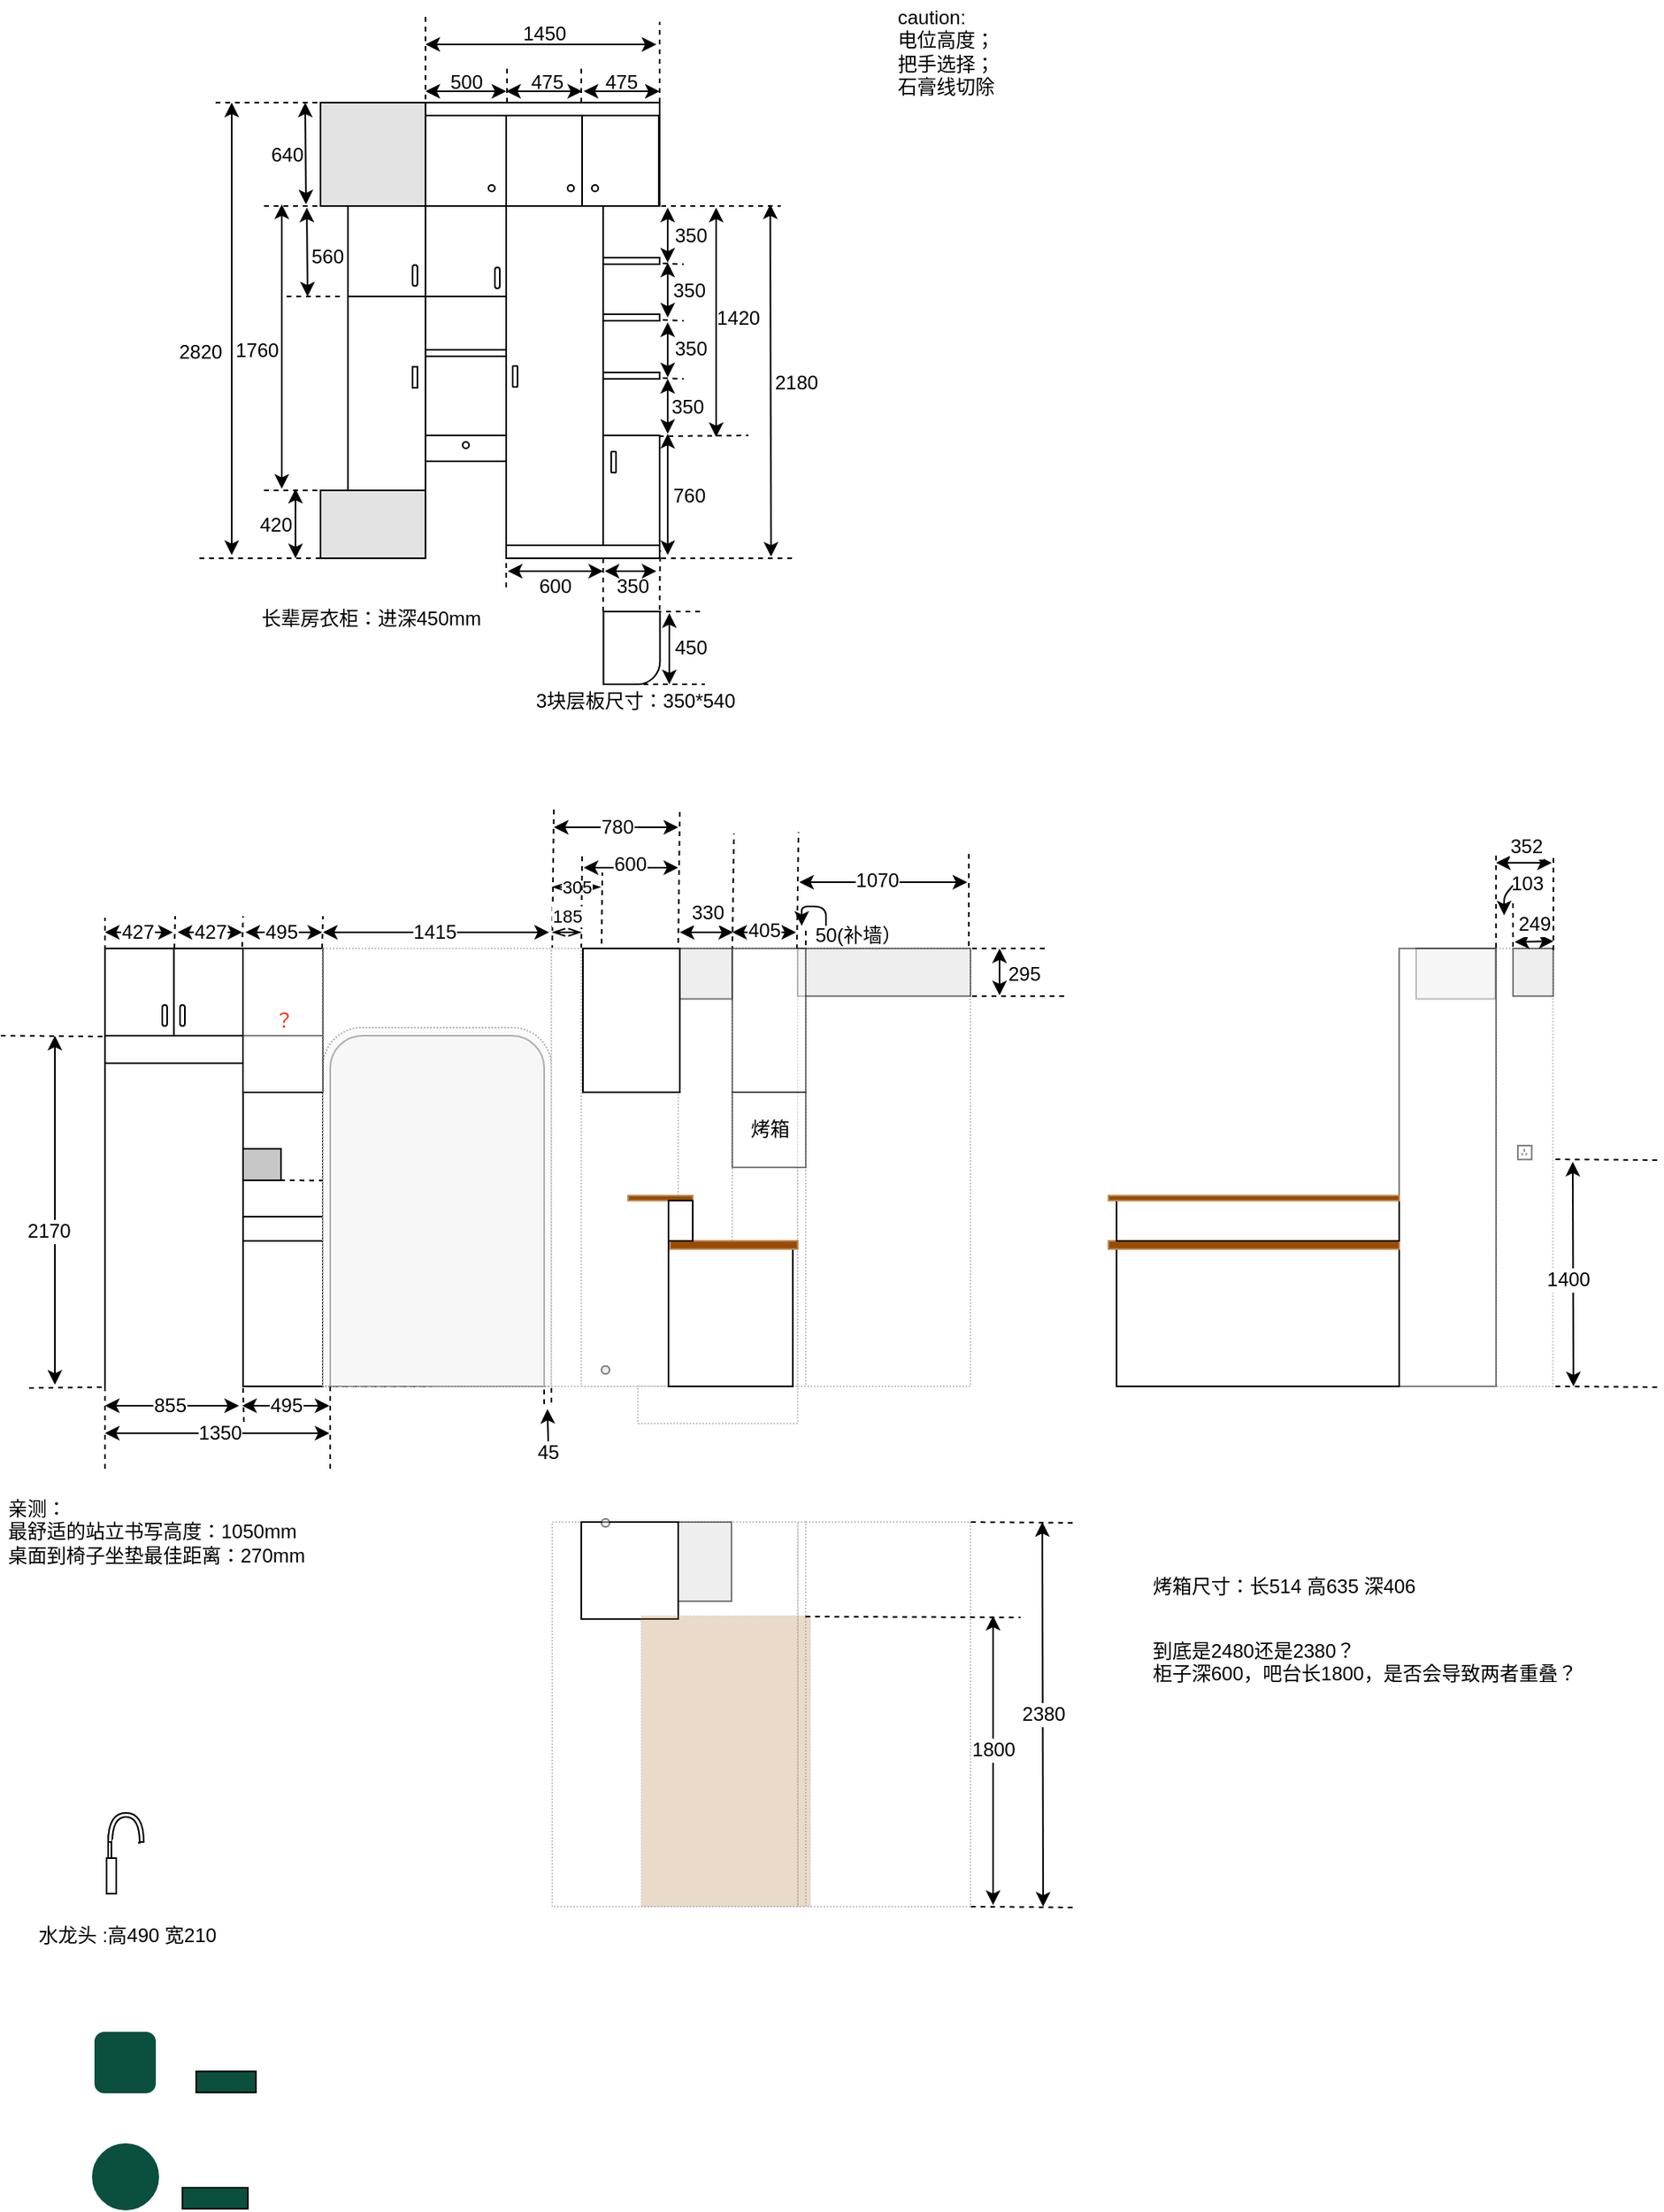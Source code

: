 <mxfile version="10.7.5" type="github"><diagram id="06rKSinMVohozpnqbZga" name="Page-1"><mxGraphModel dx="829" dy="525" grid="1" gridSize="10" guides="1" tooltips="1" connect="1" arrows="0" fold="1" page="1" pageScale="1" pageWidth="1169" pageHeight="1654" math="0" shadow="0"><root><mxCell id="0"/><mxCell id="1" parent="0"/><mxCell id="86xtcEjeZSYS1z0MG2cP-60" value="350" style="text;html=1;resizable=0;points=[];autosize=1;align=left;verticalAlign=top;spacingTop=-4;" parent="1" vertex="1"><mxGeometry x="392" y="375.5" width="40" height="20" as="geometry"/></mxCell><mxCell id="mecw-xYN9Q-gyQ56u62u-1" value="" style="rounded=0;whiteSpace=wrap;html=1;" parent="1" vertex="1"><mxGeometry x="275.5" y="86.5" width="145" height="282" as="geometry"/></mxCell><mxCell id="mecw-xYN9Q-gyQ56u62u-2" value="" style="rounded=0;whiteSpace=wrap;html=1;fillColor=#E3E3E3;" parent="1" vertex="1"><mxGeometry x="210.5" y="86.5" width="65" height="64" as="geometry"/></mxCell><mxCell id="mecw-xYN9Q-gyQ56u62u-3" value="" style="rounded=0;whiteSpace=wrap;html=1;fillColor=#E3E3E3;" parent="1" vertex="1"><mxGeometry x="210.5" y="326.5" width="65" height="42" as="geometry"/></mxCell><mxCell id="mecw-xYN9Q-gyQ56u62u-4" value="" style="rounded=0;whiteSpace=wrap;html=1;" parent="1" vertex="1"><mxGeometry x="227.5" y="150.5" width="48" height="176" as="geometry"/></mxCell><mxCell id="mecw-xYN9Q-gyQ56u62u-5" value="" style="rounded=0;whiteSpace=wrap;html=1;fillColor=#FFFFFF;" parent="1" vertex="1"><mxGeometry x="275.5" y="86.5" width="145" height="64" as="geometry"/></mxCell><mxCell id="mecw-xYN9Q-gyQ56u62u-6" value="" style="rounded=0;whiteSpace=wrap;html=1;fillColor=#FFFFFF;" parent="1" vertex="1"><mxGeometry x="275.5" y="86.5" width="145" height="8" as="geometry"/></mxCell><mxCell id="mecw-xYN9Q-gyQ56u62u-7" value="" style="rounded=0;whiteSpace=wrap;html=1;fillColor=#FFFFFF;" parent="1" vertex="1"><mxGeometry x="338.5" y="291.5" width="50" height="76" as="geometry"/></mxCell><mxCell id="mecw-xYN9Q-gyQ56u62u-8" value="" style="rounded=0;whiteSpace=wrap;html=1;fillColor=#FFFFFF;" parent="1" vertex="1"><mxGeometry x="325.5" y="150.5" width="60" height="218" as="geometry"/></mxCell><mxCell id="mecw-xYN9Q-gyQ56u62u-9" value="" style="rounded=0;whiteSpace=wrap;html=1;fillColor=#FFFFFF;" parent="1" vertex="1"><mxGeometry x="385.5" y="292.5" width="35" height="76" as="geometry"/></mxCell><mxCell id="mecw-xYN9Q-gyQ56u62u-10" value="" style="rounded=0;whiteSpace=wrap;html=1;fillColor=#FFFFFF;" parent="1" vertex="1"><mxGeometry x="275.5" y="94.5" width="50" height="56" as="geometry"/></mxCell><mxCell id="mecw-xYN9Q-gyQ56u62u-12" value="" style="rounded=0;whiteSpace=wrap;html=1;fillColor=#FFFFFF;" parent="1" vertex="1"><mxGeometry x="372.5" y="94.5" width="47.5" height="56" as="geometry"/></mxCell><mxCell id="mecw-xYN9Q-gyQ56u62u-19" value="" style="group" parent="1" vertex="1" connectable="0"><mxGeometry x="285.5" y="298.5" width="50" height="16" as="geometry"/></mxCell><mxCell id="mecw-xYN9Q-gyQ56u62u-20" value="" style="group" parent="mecw-xYN9Q-gyQ56u62u-19" vertex="1" connectable="0"><mxGeometry width="50" height="16" as="geometry"/></mxCell><mxCell id="mecw-xYN9Q-gyQ56u62u-14" value="" style="rounded=0;whiteSpace=wrap;html=1;fillColor=#FFFFFF;" parent="1" vertex="1"><mxGeometry x="275.5" y="292.5" width="50" height="16" as="geometry"/></mxCell><mxCell id="mecw-xYN9Q-gyQ56u62u-27" value="" style="ellipse;whiteSpace=wrap;html=1;aspect=fixed;rounded=0;fillColor=#FFFFFF;" parent="1" vertex="1"><mxGeometry x="298.5" y="296.5" width="4" height="4" as="geometry"/></mxCell><mxCell id="mecw-xYN9Q-gyQ56u62u-28" value="" style="rounded=0;whiteSpace=wrap;html=1;fillColor=#FFFFFF;strokeColor=#FFFFFF;" parent="1" vertex="1"><mxGeometry x="276.5" y="363.5" width="48" height="10" as="geometry"/></mxCell><mxCell id="mecw-xYN9Q-gyQ56u62u-29" value="" style="ellipse;whiteSpace=wrap;html=1;aspect=fixed;rounded=0;fillColor=#FFFFFF;" parent="1" vertex="1"><mxGeometry x="378.5" y="137.5" width="4" height="4" as="geometry"/></mxCell><mxCell id="mecw-xYN9Q-gyQ56u62u-30" value="" style="ellipse;whiteSpace=wrap;html=1;aspect=fixed;rounded=0;fillColor=#FFFFFF;" parent="1" vertex="1"><mxGeometry x="363.5" y="137.5" width="4" height="4" as="geometry"/></mxCell><mxCell id="mecw-xYN9Q-gyQ56u62u-33" value="" style="ellipse;whiteSpace=wrap;html=1;aspect=fixed;rounded=0;fillColor=#FFFFFF;" parent="1" vertex="1"><mxGeometry x="314.5" y="137.5" width="4" height="4" as="geometry"/></mxCell><mxCell id="mecw-xYN9Q-gyQ56u62u-35" value="" style="rounded=0;whiteSpace=wrap;html=1;fillColor=#FFFFFF;" parent="1" vertex="1"><mxGeometry x="325.5" y="360.5" width="60" height="8" as="geometry"/></mxCell><mxCell id="mecw-xYN9Q-gyQ56u62u-36" value="" style="rounded=0;whiteSpace=wrap;html=1;fillColor=#FFFFFF;" parent="1" vertex="1"><mxGeometry x="385.5" y="360.5" width="35" height="8" as="geometry"/></mxCell><mxCell id="mecw-xYN9Q-gyQ56u62u-38" value="" style="rounded=0;whiteSpace=wrap;html=1;fillColor=#FFFFFF;strokeColor=#FFFFFF;" parent="1" vertex="1"><mxGeometry x="382.5" y="361.5" width="35" height="6" as="geometry"/></mxCell><mxCell id="mecw-xYN9Q-gyQ56u62u-39" value="" style="rounded=1;whiteSpace=wrap;html=1;strokeColor=#000000;fillColor=#FFFFFF;rotation=90;" parent="1" vertex="1"><mxGeometry x="324.5" y="254.5" width="13" height="3" as="geometry"/></mxCell><mxCell id="mecw-xYN9Q-gyQ56u62u-42" value="" style="rounded=0;whiteSpace=wrap;html=1;fillColor=#FFFFFF;" parent="1" vertex="1"><mxGeometry x="275.5" y="150.5" width="50" height="56" as="geometry"/></mxCell><mxCell id="mecw-xYN9Q-gyQ56u62u-43" value="" style="rounded=0;whiteSpace=wrap;html=1;fillColor=#FFFFFF;" parent="1" vertex="1"><mxGeometry x="385.5" y="150.5" width="35" height="142" as="geometry"/></mxCell><mxCell id="mecw-xYN9Q-gyQ56u62u-45" value="" style="rounded=0;whiteSpace=wrap;html=1;fillColor=#FFFFFF;strokeColor=#FFFFFF;" parent="1" vertex="1"><mxGeometry x="416.5" y="151.5" width="5" height="140" as="geometry"/></mxCell><mxCell id="mecw-xYN9Q-gyQ56u62u-47" value="" style="rounded=0;whiteSpace=wrap;html=1;fillColor=#FFFFFF;" parent="1" vertex="1"><mxGeometry x="385.5" y="182.5" width="35" height="4" as="geometry"/></mxCell><mxCell id="mecw-xYN9Q-gyQ56u62u-50" value="" style="rounded=0;whiteSpace=wrap;html=1;fillColor=#FFFFFF;" parent="1" vertex="1"><mxGeometry x="385.5" y="217.5" width="35" height="4" as="geometry"/></mxCell><mxCell id="mecw-xYN9Q-gyQ56u62u-51" value="" style="rounded=0;whiteSpace=wrap;html=1;fillColor=#FFFFFF;" parent="1" vertex="1"><mxGeometry x="385.5" y="253.5" width="35" height="4" as="geometry"/></mxCell><mxCell id="mecw-xYN9Q-gyQ56u62u-53" value="" style="rounded=1;whiteSpace=wrap;html=1;strokeColor=#000000;fillColor=#FFFFFF;rotation=90;arcSize=50;" parent="1" vertex="1"><mxGeometry x="313.5" y="193.5" width="13" height="3" as="geometry"/></mxCell><mxCell id="mecw-xYN9Q-gyQ56u62u-54" value="" style="rounded=0;whiteSpace=wrap;html=1;fillColor=#FFFFFF;" parent="1" vertex="1"><mxGeometry x="227.5" y="150.5" width="48" height="56" as="geometry"/></mxCell><mxCell id="mecw-xYN9Q-gyQ56u62u-55" value="" style="rounded=0;whiteSpace=wrap;html=1;fillColor=#FFFFFF;" parent="1" vertex="1"><mxGeometry x="275.5" y="239.5" width="50" height="4" as="geometry"/></mxCell><mxCell id="mecw-xYN9Q-gyQ56u62u-56" value="" style="rounded=1;whiteSpace=wrap;html=1;strokeColor=#000000;fillColor=#FFFFFF;rotation=90;arcSize=50;" parent="1" vertex="1"><mxGeometry x="262.5" y="192" width="13" height="3" as="geometry"/></mxCell><mxCell id="mecw-xYN9Q-gyQ56u62u-57" value="" style="rounded=1;whiteSpace=wrap;html=1;strokeColor=#000000;fillColor=#FFFFFF;rotation=90;arcSize=0;" parent="1" vertex="1"><mxGeometry x="262.5" y="255" width="13" height="3" as="geometry"/></mxCell><mxCell id="mecw-xYN9Q-gyQ56u62u-75" value="" style="rounded=1;whiteSpace=wrap;html=1;strokeColor=#000000;fillColor=#FFFFFF;rotation=90;" parent="1" vertex="1"><mxGeometry x="385.5" y="307.5" width="13" height="3" as="geometry"/></mxCell><mxCell id="mecw-xYN9Q-gyQ56u62u-76" value="" style="endArrow=classic;startArrow=classic;html=1;" parent="1" edge="1"><mxGeometry width="50" height="50" relative="1" as="geometry"><mxPoint x="186.5" y="325.5" as="sourcePoint"/><mxPoint x="186.5" y="149.5" as="targetPoint"/></mxGeometry></mxCell><mxCell id="mecw-xYN9Q-gyQ56u62u-79" value="" style="endArrow=none;dashed=1;html=1;" parent="1" edge="1"><mxGeometry width="50" height="50" relative="1" as="geometry"><mxPoint x="175.5" y="326.5" as="sourcePoint"/><mxPoint x="210.5" y="326.5" as="targetPoint"/><Array as="points"/></mxGeometry></mxCell><mxCell id="mecw-xYN9Q-gyQ56u62u-80" value="" style="endArrow=none;dashed=1;html=1;" parent="1" edge="1"><mxGeometry width="50" height="50" relative="1" as="geometry"><mxPoint x="175.5" y="150.5" as="sourcePoint"/><mxPoint x="220.5" y="150.5" as="targetPoint"/><Array as="points"/></mxGeometry></mxCell><mxCell id="mecw-xYN9Q-gyQ56u62u-81" value="1760&lt;br&gt;&lt;br&gt;" style="text;html=1;resizable=0;points=[];autosize=1;align=left;verticalAlign=top;spacingTop=-4;" parent="1" vertex="1"><mxGeometry x="155.5" y="229.5" width="40" height="30" as="geometry"/></mxCell><mxCell id="mecw-xYN9Q-gyQ56u62u-82" value="" style="endArrow=none;dashed=1;html=1;" parent="1" edge="1"><mxGeometry width="50" height="50" relative="1" as="geometry"><mxPoint x="275.5" y="84.5" as="sourcePoint"/><mxPoint x="275.5" y="33.5" as="targetPoint"/></mxGeometry></mxCell><mxCell id="mecw-xYN9Q-gyQ56u62u-83" value="" style="endArrow=none;dashed=1;html=1;" parent="1" edge="1"><mxGeometry width="50" height="50" relative="1" as="geometry"><mxPoint x="420.5" y="86.5" as="sourcePoint"/><mxPoint x="420.5" y="36.5" as="targetPoint"/></mxGeometry></mxCell><mxCell id="mecw-xYN9Q-gyQ56u62u-84" value="" style="endArrow=classic;startArrow=classic;html=1;" parent="1" edge="1"><mxGeometry width="50" height="50" relative="1" as="geometry"><mxPoint x="275.5" y="50.5" as="sourcePoint"/><mxPoint x="418.5" y="50.5" as="targetPoint"/></mxGeometry></mxCell><mxCell id="mecw-xYN9Q-gyQ56u62u-86" value="1450&lt;br&gt;&lt;br&gt;" style="text;html=1;resizable=0;points=[];autosize=1;align=left;verticalAlign=top;spacingTop=-4;" parent="1" vertex="1"><mxGeometry x="333.5" y="33.5" width="40" height="30" as="geometry"/></mxCell><mxCell id="mecw-xYN9Q-gyQ56u62u-87" value="" style="endArrow=none;dashed=1;html=1;" parent="1" edge="1"><mxGeometry width="50" height="50" relative="1" as="geometry"><mxPoint x="326" y="86.5" as="sourcePoint"/><mxPoint x="326" y="63.5" as="targetPoint"/></mxGeometry></mxCell><mxCell id="mecw-xYN9Q-gyQ56u62u-88" value="" style="endArrow=none;dashed=1;html=1;" parent="1" edge="1"><mxGeometry width="50" height="50" relative="1" as="geometry"><mxPoint x="372" y="86.5" as="sourcePoint"/><mxPoint x="372" y="63.5" as="targetPoint"/></mxGeometry></mxCell><mxCell id="86xtcEjeZSYS1z0MG2cP-1" value="" style="endArrow=classic;startArrow=classic;html=1;" parent="1" edge="1"><mxGeometry width="50" height="50" relative="1" as="geometry"><mxPoint x="275.5" y="79.5" as="sourcePoint"/><mxPoint x="325.5" y="79.5" as="targetPoint"/></mxGeometry></mxCell><mxCell id="86xtcEjeZSYS1z0MG2cP-4" value="500&lt;br&gt;" style="text;html=1;resizable=0;points=[];autosize=1;align=left;verticalAlign=top;spacingTop=-4;" parent="1" vertex="1"><mxGeometry x="288.5" y="63.5" width="40" height="20" as="geometry"/></mxCell><mxCell id="86xtcEjeZSYS1z0MG2cP-11" value="" style="endArrow=classic;startArrow=classic;html=1;" parent="1" edge="1"><mxGeometry width="50" height="50" relative="1" as="geometry"><mxPoint x="325.5" y="79.5" as="sourcePoint"/><mxPoint x="372.5" y="79.5" as="targetPoint"/></mxGeometry></mxCell><mxCell id="86xtcEjeZSYS1z0MG2cP-14" value="475" style="text;html=1;resizable=0;points=[];autosize=1;align=left;verticalAlign=top;spacingTop=-4;" parent="1" vertex="1"><mxGeometry x="338.5" y="63.5" width="40" height="20" as="geometry"/></mxCell><mxCell id="86xtcEjeZSYS1z0MG2cP-15" value="475" style="text;html=1;resizable=0;points=[];autosize=1;align=left;verticalAlign=top;spacingTop=-4;" parent="1" vertex="1"><mxGeometry x="384.5" y="63.5" width="40" height="20" as="geometry"/></mxCell><mxCell id="86xtcEjeZSYS1z0MG2cP-16" value="" style="endArrow=classic;startArrow=classic;html=1;" parent="1" edge="1"><mxGeometry width="50" height="50" relative="1" as="geometry"><mxPoint x="373.5" y="79.5" as="sourcePoint"/><mxPoint x="420.5" y="79.5" as="targetPoint"/></mxGeometry></mxCell><mxCell id="86xtcEjeZSYS1z0MG2cP-17" value="" style="verticalLabelPosition=bottom;verticalAlign=top;html=1;shape=mxgraph.basic.corner_round_rect;dx=6.97;rotation=90;direction=south;" parent="1" vertex="1"><mxGeometry x="380.724" y="406.5" width="45" height="35" as="geometry"/></mxCell><mxCell id="86xtcEjeZSYS1z0MG2cP-22" value="" style="endArrow=none;dashed=1;html=1;" parent="1" edge="1"><mxGeometry width="50" height="50" relative="1" as="geometry"><mxPoint x="189.5" y="206.5" as="sourcePoint"/><mxPoint x="225.5" y="206.5" as="targetPoint"/><Array as="points"/></mxGeometry></mxCell><mxCell id="86xtcEjeZSYS1z0MG2cP-23" value="" style="endArrow=classic;startArrow=classic;html=1;" parent="1" edge="1"><mxGeometry width="50" height="50" relative="1" as="geometry"><mxPoint x="202.5" y="206.5" as="sourcePoint"/><mxPoint x="202" y="151.5" as="targetPoint"/></mxGeometry></mxCell><mxCell id="86xtcEjeZSYS1z0MG2cP-24" value="560&lt;br&gt;" style="text;html=1;resizable=0;points=[];autosize=1;align=left;verticalAlign=top;spacingTop=-4;" parent="1" vertex="1"><mxGeometry x="203" y="172" width="40" height="20" as="geometry"/></mxCell><mxCell id="86xtcEjeZSYS1z0MG2cP-26" value="" style="endArrow=none;dashed=1;html=1;" parent="1" edge="1"><mxGeometry width="50" height="50" relative="1" as="geometry"><mxPoint x="421.5" y="150.5" as="sourcePoint"/><mxPoint x="495.5" y="150.5" as="targetPoint"/><Array as="points"/></mxGeometry></mxCell><mxCell id="86xtcEjeZSYS1z0MG2cP-27" value="" style="endArrow=none;dashed=1;html=1;" parent="1" edge="1"><mxGeometry width="50" height="50" relative="1" as="geometry"><mxPoint x="420" y="293" as="sourcePoint"/><mxPoint x="475.5" y="292.5" as="targetPoint"/><Array as="points"/></mxGeometry></mxCell><mxCell id="86xtcEjeZSYS1z0MG2cP-28" value="" style="endArrow=none;dashed=1;html=1;" parent="1" edge="1"><mxGeometry width="50" height="50" relative="1" as="geometry"><mxPoint x="421.5" y="368.5" as="sourcePoint"/><mxPoint x="505.5" y="368.5" as="targetPoint"/><Array as="points"/></mxGeometry></mxCell><mxCell id="86xtcEjeZSYS1z0MG2cP-29" value="" style="endArrow=none;dashed=1;html=1;" parent="1" edge="1"><mxGeometry width="50" height="50" relative="1" as="geometry"><mxPoint x="422.5" y="186" as="sourcePoint"/><mxPoint x="435.5" y="186.5" as="targetPoint"/><Array as="points"/></mxGeometry></mxCell><mxCell id="86xtcEjeZSYS1z0MG2cP-30" value="" style="endArrow=none;dashed=1;html=1;" parent="1" edge="1"><mxGeometry width="50" height="50" relative="1" as="geometry"><mxPoint x="422.5" y="221" as="sourcePoint"/><mxPoint x="435.5" y="221.5" as="targetPoint"/><Array as="points"/></mxGeometry></mxCell><mxCell id="86xtcEjeZSYS1z0MG2cP-31" value="" style="endArrow=none;dashed=1;html=1;" parent="1" edge="1"><mxGeometry width="50" height="50" relative="1" as="geometry"><mxPoint x="422.5" y="257" as="sourcePoint"/><mxPoint x="435.5" y="257.5" as="targetPoint"/><Array as="points"/></mxGeometry></mxCell><mxCell id="86xtcEjeZSYS1z0MG2cP-32" value="" style="endArrow=none;dashed=1;html=1;" parent="1" edge="1"><mxGeometry width="50" height="50" relative="1" as="geometry"><mxPoint x="135.5" y="368.5" as="sourcePoint"/><mxPoint x="210.5" y="368.5" as="targetPoint"/><Array as="points"/></mxGeometry></mxCell><mxCell id="86xtcEjeZSYS1z0MG2cP-33" value="" style="endArrow=classic;startArrow=classic;html=1;" parent="1" edge="1"><mxGeometry width="50" height="50" relative="1" as="geometry"><mxPoint x="195" y="368.5" as="sourcePoint"/><mxPoint x="195" y="325.5" as="targetPoint"/></mxGeometry></mxCell><mxCell id="86xtcEjeZSYS1z0MG2cP-34" value="420" style="text;html=1;resizable=0;points=[];autosize=1;align=left;verticalAlign=top;spacingTop=-4;rotation=0;" parent="1" vertex="1"><mxGeometry x="170.5" y="337.5" width="40" height="20" as="geometry"/></mxCell><mxCell id="86xtcEjeZSYS1z0MG2cP-37" value="" style="endArrow=none;dashed=1;html=1;" parent="1" edge="1"><mxGeometry width="50" height="50" relative="1" as="geometry"><mxPoint x="145.5" y="86.5" as="sourcePoint"/><mxPoint x="208.5" y="86.5" as="targetPoint"/><Array as="points"/></mxGeometry></mxCell><mxCell id="86xtcEjeZSYS1z0MG2cP-38" value="" style="endArrow=classic;startArrow=classic;html=1;" parent="1" edge="1"><mxGeometry width="50" height="50" relative="1" as="geometry"><mxPoint x="201.5" y="149.5" as="sourcePoint"/><mxPoint x="201" y="86.5" as="targetPoint"/></mxGeometry></mxCell><mxCell id="86xtcEjeZSYS1z0MG2cP-39" value="640" style="text;html=1;resizable=0;points=[];autosize=1;align=left;verticalAlign=top;spacingTop=-4;" parent="1" vertex="1"><mxGeometry x="177.5" y="108.5" width="40" height="20" as="geometry"/></mxCell><mxCell id="86xtcEjeZSYS1z0MG2cP-40" value="" style="endArrow=none;dashed=1;html=1;" parent="1" edge="1"><mxGeometry width="50" height="50" relative="1" as="geometry"><mxPoint x="325.5" y="386.5" as="sourcePoint"/><mxPoint x="325.5" y="368.5" as="targetPoint"/></mxGeometry></mxCell><mxCell id="86xtcEjeZSYS1z0MG2cP-41" value="" style="endArrow=none;dashed=1;html=1;" parent="1" edge="1"><mxGeometry width="50" height="50" relative="1" as="geometry"><mxPoint x="385.5" y="401.5" as="sourcePoint"/><mxPoint x="385.5" y="368.5" as="targetPoint"/></mxGeometry></mxCell><mxCell id="86xtcEjeZSYS1z0MG2cP-42" value="" style="endArrow=none;dashed=1;html=1;entryX=1.038;entryY=0.658;entryDx=0;entryDy=0;entryPerimeter=0;" parent="1" edge="1"><mxGeometry width="50" height="50" relative="1" as="geometry"><mxPoint x="420.5" y="400.5" as="sourcePoint"/><mxPoint x="420.833" y="363.5" as="targetPoint"/></mxGeometry></mxCell><mxCell id="86xtcEjeZSYS1z0MG2cP-43" value="" style="endArrow=classic;startArrow=classic;html=1;" parent="1" edge="1"><mxGeometry width="50" height="50" relative="1" as="geometry"><mxPoint x="425.5" y="185.5" as="sourcePoint"/><mxPoint x="425.5" y="151.5" as="targetPoint"/></mxGeometry></mxCell><mxCell id="86xtcEjeZSYS1z0MG2cP-45" value="350" style="text;html=1;resizable=0;points=[];autosize=1;align=left;verticalAlign=top;spacingTop=-4;" parent="1" vertex="1"><mxGeometry x="427.5" y="158.5" width="40" height="20" as="geometry"/></mxCell><mxCell id="86xtcEjeZSYS1z0MG2cP-46" value="" style="endArrow=classic;startArrow=classic;html=1;" parent="1" edge="1"><mxGeometry width="50" height="50" relative="1" as="geometry"><mxPoint x="425.5" y="219.5" as="sourcePoint"/><mxPoint x="425.5" y="185.5" as="targetPoint"/></mxGeometry></mxCell><mxCell id="86xtcEjeZSYS1z0MG2cP-47" value="350" style="text;html=1;resizable=0;points=[];autosize=1;align=left;verticalAlign=top;spacingTop=-4;" parent="1" vertex="1"><mxGeometry x="426.5" y="192.5" width="40" height="20" as="geometry"/></mxCell><mxCell id="86xtcEjeZSYS1z0MG2cP-48" value="" style="endArrow=classic;startArrow=classic;html=1;" parent="1" edge="1"><mxGeometry width="50" height="50" relative="1" as="geometry"><mxPoint x="425.5" y="256.5" as="sourcePoint"/><mxPoint x="425.5" y="222.5" as="targetPoint"/></mxGeometry></mxCell><mxCell id="86xtcEjeZSYS1z0MG2cP-49" value="350" style="text;html=1;resizable=0;points=[];autosize=1;align=left;verticalAlign=top;spacingTop=-4;" parent="1" vertex="1"><mxGeometry x="427.5" y="228.5" width="40" height="20" as="geometry"/></mxCell><mxCell id="86xtcEjeZSYS1z0MG2cP-50" value="" style="endArrow=classic;startArrow=classic;html=1;" parent="1" edge="1"><mxGeometry width="50" height="50" relative="1" as="geometry"><mxPoint x="425.5" y="291.5" as="sourcePoint"/><mxPoint x="425.5" y="257.5" as="targetPoint"/></mxGeometry></mxCell><mxCell id="86xtcEjeZSYS1z0MG2cP-51" value="350" style="text;html=1;resizable=0;points=[];autosize=1;align=left;verticalAlign=top;spacingTop=-4;" parent="1" vertex="1"><mxGeometry x="425.5" y="264.5" width="40" height="20" as="geometry"/></mxCell><mxCell id="86xtcEjeZSYS1z0MG2cP-52" value="长辈房衣柜：进深450mm" style="text;html=1;strokeColor=none;fillColor=none;align=center;verticalAlign=middle;whiteSpace=wrap;rounded=0;" parent="1" vertex="1"><mxGeometry x="156.5" y="395.5" width="170" height="20" as="geometry"/></mxCell><mxCell id="86xtcEjeZSYS1z0MG2cP-53" value="caution:&lt;br&gt;电位高度；&lt;br&gt;把手选择；&lt;br&gt;石膏线切除&lt;br&gt;&lt;br&gt;" style="text;html=1;resizable=0;points=[];autosize=1;align=left;verticalAlign=top;spacingTop=-4;" parent="1" vertex="1"><mxGeometry x="565.5" y="23.5" width="80" height="70" as="geometry"/></mxCell><mxCell id="86xtcEjeZSYS1z0MG2cP-54" value="" style="endArrow=classic;startArrow=classic;html=1;" parent="1" edge="1"><mxGeometry width="50" height="50" relative="1" as="geometry"><mxPoint x="326.5" y="376.5" as="sourcePoint"/><mxPoint x="385.5" y="376.5" as="targetPoint"/></mxGeometry></mxCell><mxCell id="86xtcEjeZSYS1z0MG2cP-55" value="" style="endArrow=classic;startArrow=classic;html=1;" parent="1" edge="1"><mxGeometry width="50" height="50" relative="1" as="geometry"><mxPoint x="386.5" y="376.5" as="sourcePoint"/><mxPoint x="418.5" y="376.5" as="targetPoint"/></mxGeometry></mxCell><mxCell id="86xtcEjeZSYS1z0MG2cP-56" value="" style="endArrow=classic;startArrow=classic;html=1;" parent="1" edge="1"><mxGeometry width="50" height="50" relative="1" as="geometry"><mxPoint x="425.5" y="366.5" as="sourcePoint"/><mxPoint x="425.5" y="291.5" as="targetPoint"/></mxGeometry></mxCell><mxCell id="86xtcEjeZSYS1z0MG2cP-57" value="" style="endArrow=classic;startArrow=classic;html=1;" parent="1" edge="1"><mxGeometry width="50" height="50" relative="1" as="geometry"><mxPoint x="455.5" y="293.5" as="sourcePoint"/><mxPoint x="455.5" y="151.5" as="targetPoint"/></mxGeometry></mxCell><mxCell id="86xtcEjeZSYS1z0MG2cP-58" value="1420" style="text;html=1;resizable=0;points=[];autosize=1;align=left;verticalAlign=top;spacingTop=-4;" parent="1" vertex="1"><mxGeometry x="453.5" y="209.5" width="40" height="20" as="geometry"/></mxCell><mxCell id="86xtcEjeZSYS1z0MG2cP-59" value="600" style="text;html=1;resizable=0;points=[];autosize=1;align=left;verticalAlign=top;spacingTop=-4;" parent="1" vertex="1"><mxGeometry x="343.5" y="375.5" width="40" height="20" as="geometry"/></mxCell><mxCell id="86xtcEjeZSYS1z0MG2cP-62" value="760" style="text;html=1;resizable=0;points=[];autosize=1;align=left;verticalAlign=top;spacingTop=-4;" parent="1" vertex="1"><mxGeometry x="426.5" y="319.5" width="40" height="20" as="geometry"/></mxCell><mxCell id="86xtcEjeZSYS1z0MG2cP-63" value="" style="endArrow=classic;startArrow=classic;html=1;" parent="1" edge="1"><mxGeometry width="50" height="50" relative="1" as="geometry"><mxPoint x="489.5" y="367.5" as="sourcePoint"/><mxPoint x="489" y="149.5" as="targetPoint"/></mxGeometry></mxCell><mxCell id="86xtcEjeZSYS1z0MG2cP-64" value="2180" style="text;html=1;resizable=0;points=[];autosize=1;align=left;verticalAlign=top;spacingTop=-4;" parent="1" vertex="1"><mxGeometry x="489.5" y="249.5" width="40" height="20" as="geometry"/></mxCell><mxCell id="86xtcEjeZSYS1z0MG2cP-67" value="" style="endArrow=classic;startArrow=classic;html=1;" parent="1" edge="1"><mxGeometry width="50" height="50" relative="1" as="geometry"><mxPoint x="155.5" y="366.5" as="sourcePoint"/><mxPoint x="155.5" y="86.5" as="targetPoint"/></mxGeometry></mxCell><mxCell id="86xtcEjeZSYS1z0MG2cP-68" value="2820" style="text;html=1;resizable=0;points=[];autosize=1;align=left;verticalAlign=top;spacingTop=-4;" parent="1" vertex="1"><mxGeometry x="120.5" y="230.5" width="40" height="20" as="geometry"/></mxCell><mxCell id="86xtcEjeZSYS1z0MG2cP-69" value="" style="endArrow=none;dashed=1;html=1;" parent="1" edge="1"><mxGeometry width="50" height="50" relative="1" as="geometry"><mxPoint x="418.5" y="401.5" as="sourcePoint"/><mxPoint x="446.5" y="401.5" as="targetPoint"/><Array as="points"/></mxGeometry></mxCell><mxCell id="86xtcEjeZSYS1z0MG2cP-70" value="" style="endArrow=none;dashed=1;html=1;" parent="1" edge="1"><mxGeometry width="50" height="50" relative="1" as="geometry"><mxPoint x="404.5" y="446.5" as="sourcePoint"/><mxPoint x="448.5" y="446.5" as="targetPoint"/><Array as="points"/></mxGeometry></mxCell><mxCell id="86xtcEjeZSYS1z0MG2cP-71" value="" style="endArrow=classic;startArrow=classic;html=1;" parent="1" edge="1"><mxGeometry width="50" height="50" relative="1" as="geometry"><mxPoint x="426.5" y="446.5" as="sourcePoint"/><mxPoint x="426.5" y="402.5" as="targetPoint"/></mxGeometry></mxCell><mxCell id="86xtcEjeZSYS1z0MG2cP-74" value="450" style="text;html=1;resizable=0;points=[];autosize=1;align=left;verticalAlign=top;spacingTop=-4;" parent="1" vertex="1"><mxGeometry x="427.5" y="414" width="40" height="20" as="geometry"/></mxCell><mxCell id="86xtcEjeZSYS1z0MG2cP-75" value="3块层板尺寸：350*540" style="text;html=1;resizable=0;points=[];autosize=1;align=left;verticalAlign=top;spacingTop=-4;" parent="1" vertex="1"><mxGeometry x="342" y="446.5" width="140" height="20" as="geometry"/></mxCell><mxCell id="leyCXZmD1-BoUE0tLFRY-1" value="" style="rounded=0;whiteSpace=wrap;html=1;" parent="1" vertex="1"><mxGeometry x="77" y="610" width="135" height="271" as="geometry"/></mxCell><mxCell id="leyCXZmD1-BoUE0tLFRY-3" value="" style="rounded=0;whiteSpace=wrap;html=1;" parent="1" vertex="1"><mxGeometry x="77" y="610" width="135" height="54" as="geometry"/></mxCell><mxCell id="leyCXZmD1-BoUE0tLFRY-4" value="" style="rounded=0;whiteSpace=wrap;html=1;" parent="1" vertex="1"><mxGeometry x="77" y="664" width="85.5" height="217" as="geometry"/></mxCell><mxCell id="leyCXZmD1-BoUE0tLFRY-5" value="" style="rounded=0;whiteSpace=wrap;html=1;fillColor=#C7C7C7;" parent="1" vertex="1"><mxGeometry x="162.5" y="734" width="23.5" height="19.5" as="geometry"/></mxCell><mxCell id="leyCXZmD1-BoUE0tLFRY-9" value="" style="endArrow=none;dashed=1;html=1;" parent="1" edge="1"><mxGeometry width="50" height="50" relative="1" as="geometry"><mxPoint x="185.5" y="753.5" as="sourcePoint"/><mxPoint x="290" y="754" as="targetPoint"/><Array as="points"/></mxGeometry></mxCell><mxCell id="leyCXZmD1-BoUE0tLFRY-10" value="" style="endArrow=none;dashed=1;html=1;" parent="1" edge="1"><mxGeometry width="50" height="50" relative="1" as="geometry"><mxPoint x="218.5" y="881" as="sourcePoint"/><mxPoint x="280" y="881" as="targetPoint"/><Array as="points"/></mxGeometry></mxCell><mxCell id="leyCXZmD1-BoUE0tLFRY-11" value="" style="endArrow=classic;startArrow=classic;html=1;" parent="1" edge="1"><mxGeometry width="50" height="50" relative="1" as="geometry"><mxPoint x="260" y="880" as="sourcePoint"/><mxPoint x="260" y="754" as="targetPoint"/></mxGeometry></mxCell><mxCell id="leyCXZmD1-BoUE0tLFRY-19" value="1275" style="text;html=1;resizable=0;points=[];align=center;verticalAlign=middle;labelBackgroundColor=#ffffff;" parent="leyCXZmD1-BoUE0tLFRY-11" vertex="1" connectable="0"><mxGeometry x="-0.225" y="1" relative="1" as="geometry"><mxPoint x="5" y="-12" as="offset"/></mxGeometry></mxCell><mxCell id="leyCXZmD1-BoUE0tLFRY-13" value="" style="endArrow=none;dashed=1;html=1;" parent="1" edge="1"><mxGeometry width="50" height="50" relative="1" as="geometry"><mxPoint x="163" y="903" as="sourcePoint"/><mxPoint x="162.5" y="881" as="targetPoint"/></mxGeometry></mxCell><mxCell id="leyCXZmD1-BoUE0tLFRY-14" value="" style="endArrow=none;dashed=1;html=1;" parent="1" edge="1"><mxGeometry width="50" height="50" relative="1" as="geometry"><mxPoint x="77" y="932" as="sourcePoint"/><mxPoint x="77" y="881" as="targetPoint"/></mxGeometry></mxCell><mxCell id="leyCXZmD1-BoUE0tLFRY-15" value="" style="endArrow=classic;startArrow=classic;html=1;" parent="1" edge="1"><mxGeometry width="50" height="50" relative="1" as="geometry"><mxPoint x="77" y="893" as="sourcePoint"/><mxPoint x="160" y="893" as="targetPoint"/></mxGeometry></mxCell><mxCell id="leyCXZmD1-BoUE0tLFRY-18" value="855" style="text;html=1;resizable=0;points=[];align=center;verticalAlign=middle;labelBackgroundColor=#ffffff;" parent="leyCXZmD1-BoUE0tLFRY-15" vertex="1" connectable="0"><mxGeometry x="-0.325" y="-4" relative="1" as="geometry"><mxPoint x="12" y="-4" as="offset"/></mxGeometry></mxCell><mxCell id="leyCXZmD1-BoUE0tLFRY-20" value="" style="endArrow=none;dashed=1;html=1;" parent="1" edge="1"><mxGeometry width="50" height="50" relative="1" as="geometry"><mxPoint x="12.5" y="664" as="sourcePoint"/><mxPoint x="77" y="664.5" as="targetPoint"/><Array as="points"/></mxGeometry></mxCell><mxCell id="leyCXZmD1-BoUE0tLFRY-21" value="" style="endArrow=none;dashed=1;html=1;" parent="1" edge="1"><mxGeometry width="50" height="50" relative="1" as="geometry"><mxPoint x="30" y="882" as="sourcePoint"/><mxPoint x="77" y="881.5" as="targetPoint"/><Array as="points"/></mxGeometry></mxCell><mxCell id="leyCXZmD1-BoUE0tLFRY-22" value="" style="endArrow=classic;startArrow=classic;html=1;" parent="1" edge="1"><mxGeometry width="50" height="50" relative="1" as="geometry"><mxPoint x="46" y="880" as="sourcePoint"/><mxPoint x="46" y="664" as="targetPoint"/></mxGeometry></mxCell><mxCell id="leyCXZmD1-BoUE0tLFRY-23" value="2170" style="text;html=1;resizable=0;points=[];align=center;verticalAlign=middle;labelBackgroundColor=#ffffff;" parent="leyCXZmD1-BoUE0tLFRY-22" vertex="1" connectable="0"><mxGeometry x="-0.225" y="1" relative="1" as="geometry"><mxPoint x="-3" y="-12" as="offset"/></mxGeometry></mxCell><mxCell id="leyCXZmD1-BoUE0tLFRY-24" value="" style="endArrow=none;dashed=1;html=1;" parent="1" edge="1"><mxGeometry width="50" height="50" relative="1" as="geometry"><mxPoint x="216.5" y="932" as="sourcePoint"/><mxPoint x="216.5" y="881" as="targetPoint"/></mxGeometry></mxCell><mxCell id="leyCXZmD1-BoUE0tLFRY-25" value="" style="endArrow=classic;startArrow=classic;html=1;" parent="1" edge="1"><mxGeometry width="50" height="50" relative="1" as="geometry"><mxPoint x="162" y="893" as="sourcePoint"/><mxPoint x="216" y="893" as="targetPoint"/></mxGeometry></mxCell><mxCell id="leyCXZmD1-BoUE0tLFRY-26" value="495&lt;br&gt;" style="text;html=1;resizable=0;points=[];align=center;verticalAlign=middle;labelBackgroundColor=#ffffff;" parent="leyCXZmD1-BoUE0tLFRY-25" vertex="1" connectable="0"><mxGeometry x="-0.325" y="-4" relative="1" as="geometry"><mxPoint x="9" y="-4" as="offset"/></mxGeometry></mxCell><mxCell id="leyCXZmD1-BoUE0tLFRY-27" value="" style="endArrow=classic;startArrow=classic;html=1;" parent="1" edge="1"><mxGeometry width="50" height="50" relative="1" as="geometry"><mxPoint x="77" y="910" as="sourcePoint"/><mxPoint x="216" y="910" as="targetPoint"/></mxGeometry></mxCell><mxCell id="leyCXZmD1-BoUE0tLFRY-28" value="1350" style="text;html=1;resizable=0;points=[];align=center;verticalAlign=middle;labelBackgroundColor=#ffffff;" parent="leyCXZmD1-BoUE0tLFRY-27" vertex="1" connectable="0"><mxGeometry x="-0.325" y="-4" relative="1" as="geometry"><mxPoint x="24" y="-4" as="offset"/></mxGeometry></mxCell><mxCell id="leyCXZmD1-BoUE0tLFRY-29" value="" style="rounded=0;whiteSpace=wrap;html=1;" parent="1" vertex="1"><mxGeometry x="77" y="610" width="42.7" height="54" as="geometry"/></mxCell><mxCell id="leyCXZmD1-BoUE0tLFRY-30" value="" style="rounded=0;whiteSpace=wrap;html=1;" parent="1" vertex="1"><mxGeometry x="162.5" y="610" width="49.5" height="54" as="geometry"/></mxCell><mxCell id="leyCXZmD1-BoUE0tLFRY-31" value="" style="endArrow=none;dashed=1;html=1;" parent="1" edge="1"><mxGeometry width="50" height="50" relative="1" as="geometry"><mxPoint x="77" y="611" as="sourcePoint"/><mxPoint x="77" y="591" as="targetPoint"/></mxGeometry></mxCell><mxCell id="leyCXZmD1-BoUE0tLFRY-32" value="" style="endArrow=none;dashed=1;html=1;" parent="1" edge="1"><mxGeometry width="50" height="50" relative="1" as="geometry"><mxPoint x="120" y="610" as="sourcePoint"/><mxPoint x="120.5" y="590" as="targetPoint"/></mxGeometry></mxCell><mxCell id="leyCXZmD1-BoUE0tLFRY-33" value="" style="endArrow=none;dashed=1;html=1;" parent="1" edge="1"><mxGeometry width="50" height="50" relative="1" as="geometry"><mxPoint x="162" y="609" as="sourcePoint"/><mxPoint x="162.5" y="590" as="targetPoint"/></mxGeometry></mxCell><mxCell id="leyCXZmD1-BoUE0tLFRY-34" value="" style="endArrow=none;dashed=1;html=1;" parent="1" edge="1"><mxGeometry width="50" height="50" relative="1" as="geometry"><mxPoint x="211.5" y="610" as="sourcePoint"/><mxPoint x="212" y="590" as="targetPoint"/></mxGeometry></mxCell><mxCell id="leyCXZmD1-BoUE0tLFRY-35" value="" style="endArrow=classic;startArrow=classic;html=1;" parent="1" edge="1"><mxGeometry width="50" height="50" relative="1" as="geometry"><mxPoint x="77" y="600" as="sourcePoint"/><mxPoint x="119" y="600" as="targetPoint"/></mxGeometry></mxCell><mxCell id="leyCXZmD1-BoUE0tLFRY-36" value="427&lt;br&gt;" style="text;html=1;resizable=0;points=[];align=center;verticalAlign=middle;labelBackgroundColor=#ffffff;" parent="leyCXZmD1-BoUE0tLFRY-35" vertex="1" connectable="0"><mxGeometry x="-0.325" y="-4" relative="1" as="geometry"><mxPoint x="6" y="-4" as="offset"/></mxGeometry></mxCell><mxCell id="leyCXZmD1-BoUE0tLFRY-38" value="" style="endArrow=classic;startArrow=classic;html=1;" parent="1" edge="1"><mxGeometry width="50" height="50" relative="1" as="geometry"><mxPoint x="122" y="600" as="sourcePoint"/><mxPoint x="162" y="600" as="targetPoint"/></mxGeometry></mxCell><mxCell id="leyCXZmD1-BoUE0tLFRY-39" value="427" style="text;html=1;resizable=0;points=[];align=center;verticalAlign=middle;labelBackgroundColor=#ffffff;" parent="leyCXZmD1-BoUE0tLFRY-38" vertex="1" connectable="0"><mxGeometry x="-0.325" y="-4" relative="1" as="geometry"><mxPoint x="6" y="-4" as="offset"/></mxGeometry></mxCell><mxCell id="leyCXZmD1-BoUE0tLFRY-40" value="" style="endArrow=classic;startArrow=classic;html=1;" parent="1" edge="1"><mxGeometry width="50" height="50" relative="1" as="geometry"><mxPoint x="164" y="600" as="sourcePoint"/><mxPoint x="211.5" y="600" as="targetPoint"/></mxGeometry></mxCell><mxCell id="leyCXZmD1-BoUE0tLFRY-41" value="495" style="text;html=1;resizable=0;points=[];align=center;verticalAlign=middle;labelBackgroundColor=#ffffff;" parent="leyCXZmD1-BoUE0tLFRY-40" vertex="1" connectable="0"><mxGeometry x="-0.325" y="-4" relative="1" as="geometry"><mxPoint x="6" y="-4" as="offset"/></mxGeometry></mxCell><mxCell id="leyCXZmD1-BoUE0tLFRY-42" value="" style="rounded=0;whiteSpace=wrap;html=1;" parent="1" vertex="1"><mxGeometry x="77" y="664" width="85.5" height="17" as="geometry"/></mxCell><mxCell id="leyCXZmD1-BoUE0tLFRY-44" value="" style="rounded=0;whiteSpace=wrap;html=1;" parent="1" vertex="1"><mxGeometry x="162.5" y="776" width="49.5" height="105" as="geometry"/></mxCell><mxCell id="leyCXZmD1-BoUE0tLFRY-45" value="" style="rounded=0;whiteSpace=wrap;html=1;" parent="1" vertex="1"><mxGeometry x="162.5" y="776" width="49.5" height="15" as="geometry"/></mxCell><mxCell id="leyCXZmD1-BoUE0tLFRY-46" value="" style="endArrow=none;dashed=1;html=1;" parent="1" edge="1"><mxGeometry width="50" height="50" relative="1" as="geometry"><mxPoint x="215" y="776" as="sourcePoint"/><mxPoint x="251" y="777" as="targetPoint"/><Array as="points"/></mxGeometry></mxCell><mxCell id="leyCXZmD1-BoUE0tLFRY-47" value="" style="endArrow=classic;startArrow=classic;html=1;" parent="1" edge="1"><mxGeometry width="50" height="50" relative="1" as="geometry"><mxPoint x="228" y="880" as="sourcePoint"/><mxPoint x="228" y="778" as="targetPoint"/></mxGeometry></mxCell><mxCell id="leyCXZmD1-BoUE0tLFRY-48" value="1050&lt;br&gt;" style="text;html=1;resizable=0;points=[];align=center;verticalAlign=middle;labelBackgroundColor=#ffffff;" parent="leyCXZmD1-BoUE0tLFRY-47" vertex="1" connectable="0"><mxGeometry x="-0.225" y="1" relative="1" as="geometry"><mxPoint x="5" y="-12" as="offset"/></mxGeometry></mxCell><mxCell id="leyCXZmD1-BoUE0tLFRY-49" value="亲测：&lt;br&gt;最舒适的站立书写高度：1050mm&lt;br&gt;桌面到椅子坐垫最佳距离：270mm&lt;br&gt;&lt;br&gt;" style="text;html=1;resizable=0;points=[];autosize=1;align=left;verticalAlign=top;spacingTop=-4;" parent="1" vertex="1"><mxGeometry x="15" y="947" width="194" height="56" as="geometry"/></mxCell><mxCell id="leyCXZmD1-BoUE0tLFRY-50" value="" style="rounded=0;whiteSpace=wrap;html=1;strokeColor=#FFFFFF;" parent="1" vertex="1"><mxGeometry x="78" y="876" width="83.5" height="7" as="geometry"/></mxCell><mxCell id="leyCXZmD1-BoUE0tLFRY-53" value="" style="rounded=0;whiteSpace=wrap;html=1;" parent="1" vertex="1"><mxGeometry x="162.5" y="664" width="49.5" height="35" as="geometry"/></mxCell><mxCell id="leyCXZmD1-BoUE0tLFRY-55" value="" style="rounded=1;whiteSpace=wrap;html=1;strokeColor=#000000;fillColor=#FFFFFF;rotation=90;arcSize=50;" parent="1" vertex="1"><mxGeometry x="107.5" y="650" width="13" height="3" as="geometry"/></mxCell><mxCell id="leyCXZmD1-BoUE0tLFRY-57" value="" style="rounded=1;whiteSpace=wrap;html=1;strokeColor=#000000;fillColor=#FFFFFF;rotation=90;arcSize=50;" parent="1" vertex="1"><mxGeometry x="118.5" y="650" width="13" height="3" as="geometry"/></mxCell><mxCell id="leyCXZmD1-BoUE0tLFRY-80" value="" style="endArrow=none;dashed=1;html=1;" parent="1" edge="1"><mxGeometry width="50" height="50" relative="1" as="geometry"><mxPoint x="354" y="611" as="sourcePoint"/><mxPoint x="355" y="522" as="targetPoint"/></mxGeometry></mxCell><mxCell id="leyCXZmD1-BoUE0tLFRY-81" value="" style="endArrow=none;dashed=1;html=1;" parent="1" edge="1"><mxGeometry width="50" height="50" relative="1" as="geometry"><mxPoint x="384.5" y="613" as="sourcePoint"/><mxPoint x="385" y="563" as="targetPoint"/></mxGeometry></mxCell><mxCell id="leyCXZmD1-BoUE0tLFRY-82" value="" style="endArrow=openThin;startArrow=openThin;html=1;startFill=0;endFill=0;" parent="1" edge="1"><mxGeometry width="50" height="50" relative="1" as="geometry"><mxPoint x="354" y="572" as="sourcePoint"/><mxPoint x="384" y="572" as="targetPoint"/></mxGeometry></mxCell><mxCell id="leyCXZmD1-BoUE0tLFRY-83" value="&lt;font style=&quot;font-size: 11px&quot;&gt;305&lt;/font&gt;" style="text;html=1;resizable=0;points=[];align=center;verticalAlign=middle;labelBackgroundColor=#ffffff;fontSize=7;" parent="leyCXZmD1-BoUE0tLFRY-82" vertex="1" connectable="0"><mxGeometry x="-0.325" y="-4" relative="1" as="geometry"><mxPoint x="5" y="-4" as="offset"/></mxGeometry></mxCell><mxCell id="leyCXZmD1-BoUE0tLFRY-85" value="" style="endArrow=none;dashed=1;html=1;" parent="1" edge="1"><mxGeometry width="50" height="50" relative="1" as="geometry"><mxPoint x="372" y="610" as="sourcePoint"/><mxPoint x="372.5" y="552" as="targetPoint"/></mxGeometry></mxCell><mxCell id="leyCXZmD1-BoUE0tLFRY-86" value="" style="endArrow=openThin;startArrow=openThin;html=1;startFill=0;endFill=0;" parent="1" edge="1"><mxGeometry width="50" height="50" relative="1" as="geometry"><mxPoint x="354" y="600" as="sourcePoint"/><mxPoint x="372" y="600" as="targetPoint"/></mxGeometry></mxCell><mxCell id="leyCXZmD1-BoUE0tLFRY-87" value="&lt;font style=&quot;font-size: 11px&quot;&gt;185&lt;/font&gt;" style="text;html=1;resizable=0;points=[];align=center;verticalAlign=middle;labelBackgroundColor=#ffffff;fontSize=7;" parent="leyCXZmD1-BoUE0tLFRY-86" vertex="1" connectable="0"><mxGeometry x="-0.325" y="-4" relative="1" as="geometry"><mxPoint x="3" y="-14" as="offset"/></mxGeometry></mxCell><mxCell id="leyCXZmD1-BoUE0tLFRY-91" value="" style="endArrow=classic;startArrow=classic;html=1;" parent="1" edge="1"><mxGeometry width="50" height="50" relative="1" as="geometry"><mxPoint x="212" y="600" as="sourcePoint"/><mxPoint x="352" y="600" as="targetPoint"/></mxGeometry></mxCell><mxCell id="leyCXZmD1-BoUE0tLFRY-92" value="1415" style="text;html=1;resizable=0;points=[];align=center;verticalAlign=middle;labelBackgroundColor=#ffffff;" parent="leyCXZmD1-BoUE0tLFRY-91" vertex="1" connectable="0"><mxGeometry x="-0.325" y="-4" relative="1" as="geometry"><mxPoint x="21" y="-4" as="offset"/></mxGeometry></mxCell><mxCell id="leyCXZmD1-BoUE0tLFRY-93" value="" style="endArrow=none;dashed=1;html=1;" parent="1" edge="1"><mxGeometry width="50" height="50" relative="1" as="geometry"><mxPoint x="432" y="612.5" as="sourcePoint"/><mxPoint x="433" y="523" as="targetPoint"/></mxGeometry></mxCell><mxCell id="leyCXZmD1-BoUE0tLFRY-97" value="" style="endArrow=classic;startArrow=classic;html=1;" parent="1" edge="1"><mxGeometry width="50" height="50" relative="1" as="geometry"><mxPoint x="355" y="535" as="sourcePoint"/><mxPoint x="432" y="535" as="targetPoint"/></mxGeometry></mxCell><mxCell id="leyCXZmD1-BoUE0tLFRY-98" value="780" style="text;html=1;resizable=0;points=[];align=center;verticalAlign=middle;labelBackgroundColor=#ffffff;" parent="leyCXZmD1-BoUE0tLFRY-97" vertex="1" connectable="0"><mxGeometry x="-0.325" y="-4" relative="1" as="geometry"><mxPoint x="13" y="-4" as="offset"/></mxGeometry></mxCell><mxCell id="leyCXZmD1-BoUE0tLFRY-99" value="" style="endArrow=none;dashed=1;html=1;" parent="1" edge="1"><mxGeometry width="50" height="50" relative="1" as="geometry"><mxPoint x="465.5" y="611.5" as="sourcePoint"/><mxPoint x="466.5" y="539" as="targetPoint"/></mxGeometry></mxCell><mxCell id="leyCXZmD1-BoUE0tLFRY-100" value="" style="endArrow=none;dashed=1;html=1;" parent="1" edge="1"><mxGeometry width="50" height="50" relative="1" as="geometry"><mxPoint x="505.5" y="610.5" as="sourcePoint"/><mxPoint x="506.5" y="538" as="targetPoint"/></mxGeometry></mxCell><mxCell id="leyCXZmD1-BoUE0tLFRY-101" value="" style="endArrow=classic;startArrow=classic;html=1;" parent="1" edge="1"><mxGeometry width="50" height="50" relative="1" as="geometry"><mxPoint x="433" y="600" as="sourcePoint"/><mxPoint x="466" y="600" as="targetPoint"/></mxGeometry></mxCell><mxCell id="leyCXZmD1-BoUE0tLFRY-102" value="330" style="text;html=1;resizable=0;points=[];align=center;verticalAlign=middle;labelBackgroundColor=#ffffff;" parent="leyCXZmD1-BoUE0tLFRY-101" vertex="1" connectable="0"><mxGeometry x="-0.325" y="-4" relative="1" as="geometry"><mxPoint x="6" y="-16" as="offset"/></mxGeometry></mxCell><mxCell id="leyCXZmD1-BoUE0tLFRY-103" value="" style="endArrow=classic;startArrow=classic;html=1;" parent="1" edge="1"><mxGeometry width="50" height="50" relative="1" as="geometry"><mxPoint x="465.5" y="600" as="sourcePoint"/><mxPoint x="505" y="600" as="targetPoint"/></mxGeometry></mxCell><mxCell id="leyCXZmD1-BoUE0tLFRY-104" value="405" style="text;html=1;resizable=0;points=[];align=center;verticalAlign=middle;labelBackgroundColor=#ffffff;" parent="leyCXZmD1-BoUE0tLFRY-103" vertex="1" connectable="0"><mxGeometry x="-0.325" y="-4" relative="1" as="geometry"><mxPoint x="6" y="-5" as="offset"/></mxGeometry></mxCell><mxCell id="GdWZneiW6SyjTDqioL6J-1" value="" style="endArrow=none;dashed=1;html=1;" parent="1" edge="1"><mxGeometry width="50" height="50" relative="1" as="geometry"><mxPoint x="349" y="892" as="sourcePoint"/><mxPoint x="349" y="880" as="targetPoint"/></mxGeometry></mxCell><mxCell id="GdWZneiW6SyjTDqioL6J-3" value="" style="endArrow=classic;html=1;" parent="1" edge="1"><mxGeometry width="50" height="50" relative="1" as="geometry"><mxPoint x="351.5" y="915" as="sourcePoint"/><mxPoint x="351" y="895" as="targetPoint"/></mxGeometry></mxCell><mxCell id="GdWZneiW6SyjTDqioL6J-6" value="45" style="text;html=1;resizable=0;points=[];autosize=1;align=left;verticalAlign=top;spacingTop=-4;" parent="1" vertex="1"><mxGeometry x="343" y="912" width="30" height="20" as="geometry"/></mxCell><mxCell id="GdWZneiW6SyjTDqioL6J-15" value="" style="group" parent="1" vertex="1" connectable="0"><mxGeometry x="212" y="610" width="141.5" height="271" as="geometry"/></mxCell><mxCell id="leyCXZmD1-BoUE0tLFRY-58" value="" style="rounded=0;whiteSpace=wrap;html=1;strokeColor=#C7C7C7;dashed=1;dashPattern=1 1;" parent="GdWZneiW6SyjTDqioL6J-15" vertex="1"><mxGeometry width="141.5" height="271" as="geometry"/></mxCell><mxCell id="GdWZneiW6SyjTDqioL6J-14" value="" style="group" parent="GdWZneiW6SyjTDqioL6J-15" vertex="1" connectable="0"><mxGeometry y="49" width="141.5" height="222" as="geometry"/></mxCell><mxCell id="leyCXZmD1-BoUE0tLFRY-67" value="" style="verticalLabelPosition=bottom;verticalAlign=top;html=1;shape=mxgraph.basic.rect;fillColor=#f5f5f5;fillColor2=none;strokeColor=#666666;strokeWidth=1;size=24;indent=5;dashed=1;dashPattern=1 1;topLeftStyle=rounded;topRightStyle=rounded;fontColor=#333333;opacity=50;" parent="GdWZneiW6SyjTDqioL6J-14" vertex="1"><mxGeometry width="141.5" height="222" as="geometry"/></mxCell><mxCell id="leyCXZmD1-BoUE0tLFRY-60" value="" style="verticalLabelPosition=bottom;verticalAlign=top;html=1;shape=mxgraph.basic.rect;fillColor=#f5f5f5;fillColor2=none;strokeColor=#666666;strokeWidth=1;size=20;indent=5;topLeftStyle=rounded;topRightStyle=rounded;fontColor=#333333;opacity=50;" parent="GdWZneiW6SyjTDqioL6J-14" vertex="1"><mxGeometry x="4.5" y="5" width="132.5" height="217" as="geometry"/></mxCell><mxCell id="GdWZneiW6SyjTDqioL6J-16" value="" style="endArrow=none;dashed=1;html=1;" parent="1" edge="1"><mxGeometry width="50" height="50" relative="1" as="geometry"><mxPoint x="353.5" y="891" as="sourcePoint"/><mxPoint x="353.5" y="881" as="targetPoint"/></mxGeometry></mxCell><mxCell id="leyCXZmD1-BoUE0tLFRY-66" value="" style="rounded=0;whiteSpace=wrap;html=1;strokeColor=#C7C7C7;dashed=1;dashPattern=1 1;resizeWidth=0;resizeHeight=0;rotatable=0;movable=1;deletable=1;cloneable=1;fixDash=0;snapToPoint=0;autosize=0;" parent="1" vertex="1"><mxGeometry x="353.5" y="610" width="152" height="271" as="geometry"/></mxCell><mxCell id="leyCXZmD1-BoUE0tLFRY-75" value="" style="rounded=0;whiteSpace=wrap;html=1;strokeColor=#C7C7C7;dashed=1;dashPattern=1 1;resizeWidth=0;resizeHeight=0;rotatable=0;movable=1;deletable=1;cloneable=1;fixDash=0;snapToPoint=0;autosize=0;" parent="1" vertex="1"><mxGeometry x="506" y="610" width="107" height="271" as="geometry"/></mxCell><mxCell id="GdWZneiW6SyjTDqioL6J-9" value="" style="rounded=0;whiteSpace=wrap;html=1;strokeColor=#C7C7C7;dashed=1;dashPattern=1 1;resizeWidth=0;resizeHeight=0;rotatable=0;movable=1;deletable=1;cloneable=1;fixDash=0;snapToPoint=0;autosize=0;" parent="1" vertex="1"><mxGeometry x="372" y="610" width="60" height="271" as="geometry"/></mxCell><mxCell id="leyCXZmD1-BoUE0tLFRY-78" value="" style="ellipse;whiteSpace=wrap;html=1;aspect=fixed;strokeColor=#000000;fillColor=#DEDEDE;opacity=50;" parent="1" vertex="1"><mxGeometry x="384.5" y="868.318" width="5" height="5" as="geometry"/></mxCell><mxCell id="GdWZneiW6SyjTDqioL6J-18" value="" style="endArrow=classic;startArrow=classic;html=1;" parent="1" edge="1"><mxGeometry width="50" height="50" relative="1" as="geometry"><mxPoint x="373.5" y="560" as="sourcePoint"/><mxPoint x="432" y="560" as="targetPoint"/></mxGeometry></mxCell><mxCell id="GdWZneiW6SyjTDqioL6J-19" value="600" style="text;html=1;resizable=0;points=[];align=center;verticalAlign=middle;labelBackgroundColor=#ffffff;" parent="GdWZneiW6SyjTDqioL6J-18" vertex="1" connectable="0"><mxGeometry x="-0.325" y="-4" relative="1" as="geometry"><mxPoint x="9" y="-6" as="offset"/></mxGeometry></mxCell><mxCell id="GdWZneiW6SyjTDqioL6J-20" value="" style="rounded=0;whiteSpace=wrap;html=1;strokeColor=#C7C7C7;dashed=1;dashPattern=1 1;resizeWidth=0;resizeHeight=0;rotatable=0;movable=1;deletable=1;cloneable=1;fixDash=0;snapToPoint=0;autosize=0;" parent="1" vertex="1"><mxGeometry x="465.5" y="610" width="40.5" height="271" as="geometry"/></mxCell><mxCell id="leyCXZmD1-BoUE0tLFRY-73" value="" style="verticalLabelPosition=bottom;verticalAlign=top;html=1;shape=mxgraph.basic.rect;fillColor=#DEDEDE;fillColor2=none;strokeColor=#000000;strokeWidth=1;size=20;indent=5;opacity=50;" parent="1" vertex="1"><mxGeometry x="432.5" y="610" width="33" height="31.2" as="geometry"/></mxCell><mxCell id="GdWZneiW6SyjTDqioL6J-21" value="" style="endArrow=none;dashed=1;html=1;" parent="1" edge="1"><mxGeometry width="50" height="50" relative="1" as="geometry"><mxPoint x="612" y="608.5" as="sourcePoint"/><mxPoint x="612" y="550" as="targetPoint"/></mxGeometry></mxCell><mxCell id="GdWZneiW6SyjTDqioL6J-22" value="" style="endArrow=classic;startArrow=classic;html=1;" parent="1" edge="1"><mxGeometry width="50" height="50" relative="1" as="geometry"><mxPoint x="507" y="569" as="sourcePoint"/><mxPoint x="611" y="569" as="targetPoint"/></mxGeometry></mxCell><mxCell id="GdWZneiW6SyjTDqioL6J-23" value="1070" style="text;html=1;resizable=0;points=[];align=center;verticalAlign=middle;labelBackgroundColor=#ffffff;" parent="GdWZneiW6SyjTDqioL6J-22" vertex="1" connectable="0"><mxGeometry x="-0.325" y="-4" relative="1" as="geometry"><mxPoint x="13" y="-5" as="offset"/></mxGeometry></mxCell><mxCell id="GdWZneiW6SyjTDqioL6J-31" value="" style="rounded=0;whiteSpace=wrap;html=1;strokeColor=#000000;resizeWidth=0;resizeHeight=0;rotatable=0;movable=1;deletable=1;cloneable=1;fixDash=0;snapToPoint=0;autosize=0;dashed=1;" parent="1" vertex="1"><mxGeometry x="426" y="853.5" width="15" height="15" as="geometry"/></mxCell><mxCell id="GdWZneiW6SyjTDqioL6J-34" value="" style="rounded=0;whiteSpace=wrap;html=1;strokeColor=#C7C7C7;dashed=1;dashPattern=1 1;resizeWidth=0;resizeHeight=0;rotatable=0;movable=1;deletable=1;cloneable=1;fixDash=0;snapToPoint=0;autosize=0;" parent="1" vertex="1"><mxGeometry x="407" y="881" width="99" height="23" as="geometry"/></mxCell><mxCell id="GdWZneiW6SyjTDqioL6J-35" value="" style="rounded=0;whiteSpace=wrap;html=1;strokeColor=#C7C7C7;dashed=1;dashPattern=1 1;resizeWidth=0;resizeHeight=0;rotatable=0;movable=1;deletable=1;cloneable=1;fixDash=0;snapToPoint=0;autosize=0;" parent="1" vertex="1"><mxGeometry x="506" y="610" width="5" height="271" as="geometry"/></mxCell><mxCell id="GdWZneiW6SyjTDqioL6J-24" value="" style="verticalLabelPosition=bottom;verticalAlign=top;html=1;shape=mxgraph.basic.rect;fillColor=#DEDEDE;fillColor2=none;strokeColor=#000000;strokeWidth=1;size=20;indent=5;opacity=50;" parent="1" vertex="1"><mxGeometry x="506" y="610" width="107" height="29.5" as="geometry"/></mxCell><mxCell id="GdWZneiW6SyjTDqioL6J-36" value="" style="endArrow=none;dashed=1;html=1;" parent="1" edge="1"><mxGeometry width="50" height="50" relative="1" as="geometry"><mxPoint x="511" y="608" as="sourcePoint"/><mxPoint x="511" y="596" as="targetPoint"/></mxGeometry></mxCell><mxCell id="GdWZneiW6SyjTDqioL6J-37" value="" style="endArrow=classic;html=1;" parent="1" edge="1"><mxGeometry width="50" height="50" relative="1" as="geometry"><mxPoint x="523.5" y="596" as="sourcePoint"/><mxPoint x="508.5" y="596" as="targetPoint"/><Array as="points"><mxPoint x="523.5" y="584"/><mxPoint x="508.5" y="584"/></Array></mxGeometry></mxCell><mxCell id="GdWZneiW6SyjTDqioL6J-38" value="50(补墙）" style="text;html=1;resizable=0;points=[];autosize=1;align=left;verticalAlign=top;spacingTop=-4;" parent="1" vertex="1"><mxGeometry x="515" y="591.5" width="64" height="14" as="geometry"/></mxCell><mxCell id="GdWZneiW6SyjTDqioL6J-39" value="" style="rounded=0;whiteSpace=wrap;html=1;" parent="1" vertex="1"><mxGeometry x="373" y="610" width="60" height="89" as="geometry"/></mxCell><mxCell id="GdWZneiW6SyjTDqioL6J-40" value="&lt;font color=&quot;#ff2a12&quot;&gt;？&lt;/font&gt;" style="rounded=0;whiteSpace=wrap;html=1;opacity=50;" parent="1" vertex="1"><mxGeometry x="162.5" y="610" width="49.5" height="89" as="geometry"/></mxCell><mxCell id="GdWZneiW6SyjTDqioL6J-41" value="" style="rounded=0;whiteSpace=wrap;html=1;opacity=50;" parent="1" vertex="1"><mxGeometry x="465.5" y="610" width="45.5" height="89" as="geometry"/></mxCell><mxCell id="GdWZneiW6SyjTDqioL6J-43" value="" style="rounded=0;whiteSpace=wrap;html=1;strokeColor=#C7C7C7;dashed=1;dashPattern=1 1;resizeWidth=0;resizeHeight=0;rotatable=0;movable=1;deletable=1;cloneable=1;fixDash=0;snapToPoint=0;autosize=0;" parent="1" vertex="1"><mxGeometry x="506" y="965" width="5" height="238" as="geometry"/></mxCell><mxCell id="GdWZneiW6SyjTDqioL6J-42" value="" style="rounded=0;whiteSpace=wrap;html=1;strokeColor=#C7C7C7;dashed=1;dashPattern=1 1;resizeWidth=0;resizeHeight=0;rotatable=0;movable=1;deletable=1;cloneable=1;fixDash=0;snapToPoint=0;autosize=0;" parent="1" vertex="1"><mxGeometry x="354" y="965" width="152" height="238" as="geometry"/></mxCell><mxCell id="GdWZneiW6SyjTDqioL6J-45" value="" style="rounded=0;whiteSpace=wrap;html=1;strokeColor=#C7C7C7;dashed=1;dashPattern=1 1;resizeWidth=0;resizeHeight=0;rotatable=0;movable=1;deletable=1;cloneable=1;fixDash=0;snapToPoint=0;autosize=0;" parent="1" vertex="1"><mxGeometry x="511" y="965" width="102" height="238" as="geometry"/></mxCell><mxCell id="GdWZneiW6SyjTDqioL6J-47" value="" style="verticalLabelPosition=bottom;verticalAlign=top;html=1;shape=mxgraph.basic.rect;fillColor=#DEDEDE;fillColor2=none;strokeColor=#000000;strokeWidth=1;size=20;indent=5;opacity=50;" parent="1" vertex="1"><mxGeometry x="432" y="965" width="33" height="49" as="geometry"/></mxCell><mxCell id="GdWZneiW6SyjTDqioL6J-50" value="" style="rounded=0;whiteSpace=wrap;html=1;strokeColor=#C7C7C7;dashed=1;dashPattern=1 1;resizeWidth=0;resizeHeight=0;rotatable=0;movable=1;deletable=1;cloneable=1;fixDash=0;snapToPoint=0;autosize=0;" parent="1" vertex="1"><mxGeometry x="938.5" y="610" width="35.2" height="271" as="geometry"/></mxCell><mxCell id="GdWZneiW6SyjTDqioL6J-51" value="" style="verticalLabelPosition=bottom;verticalAlign=top;html=1;shape=mxgraph.basic.rect;fillColor=#DEDEDE;fillColor2=none;strokeColor=#000000;strokeWidth=1;size=20;indent=5;opacity=50;" parent="1" vertex="1"><mxGeometry x="949" y="610" width="24.9" height="29.5" as="geometry"/></mxCell><mxCell id="GdWZneiW6SyjTDqioL6J-53" value="" style="endArrow=none;dashed=1;html=1;" parent="1" edge="1"><mxGeometry width="50" height="50" relative="1" as="geometry"><mxPoint x="938.5" y="609.5" as="sourcePoint"/><mxPoint x="938.5" y="551" as="targetPoint"/></mxGeometry></mxCell><mxCell id="GdWZneiW6SyjTDqioL6J-54" value="" style="endArrow=none;dashed=1;html=1;" parent="1" edge="1"><mxGeometry width="50" height="50" relative="1" as="geometry"><mxPoint x="949" y="609" as="sourcePoint"/><mxPoint x="949" y="580" as="targetPoint"/></mxGeometry></mxCell><mxCell id="GdWZneiW6SyjTDqioL6J-55" value="" style="endArrow=none;dashed=1;html=1;" parent="1" edge="1"><mxGeometry width="50" height="50" relative="1" as="geometry"><mxPoint x="974" y="611" as="sourcePoint"/><mxPoint x="974" y="552.5" as="targetPoint"/></mxGeometry></mxCell><mxCell id="GdWZneiW6SyjTDqioL6J-56" value="" style="endArrow=classic;html=1;" parent="1" edge="1"><mxGeometry width="50" height="50" relative="1" as="geometry"><mxPoint x="949" y="571" as="sourcePoint"/><mxPoint x="943.5" y="589.5" as="targetPoint"/><Array as="points"><mxPoint x="943.5" y="577.5"/></Array></mxGeometry></mxCell><mxCell id="GdWZneiW6SyjTDqioL6J-57" value="" style="endArrow=classic;startArrow=classic;html=1;" parent="1" edge="1"><mxGeometry width="50" height="50" relative="1" as="geometry"><mxPoint x="950" y="606" as="sourcePoint"/><mxPoint x="974.053" y="605.5" as="targetPoint"/></mxGeometry></mxCell><mxCell id="GdWZneiW6SyjTDqioL6J-58" value="249&lt;br&gt;" style="text;html=1;resizable=0;points=[];align=center;verticalAlign=middle;labelBackgroundColor=#ffffff;" parent="GdWZneiW6SyjTDqioL6J-57" vertex="1" connectable="0"><mxGeometry x="-0.325" y="-4" relative="1" as="geometry"><mxPoint x="3.5" y="-15" as="offset"/></mxGeometry></mxCell><mxCell id="GdWZneiW6SyjTDqioL6J-59" value="103" style="text;html=1;resizable=0;points=[];autosize=1;align=left;verticalAlign=top;spacingTop=-4;" parent="1" vertex="1"><mxGeometry x="945.5" y="560" width="30" height="14" as="geometry"/></mxCell><mxCell id="GdWZneiW6SyjTDqioL6J-60" value="" style="endArrow=classic;startArrow=classic;html=1;" parent="1" edge="1"><mxGeometry width="50" height="50" relative="1" as="geometry"><mxPoint x="938.5" y="557" as="sourcePoint"/><mxPoint x="973" y="557" as="targetPoint"/></mxGeometry></mxCell><mxCell id="GdWZneiW6SyjTDqioL6J-61" value="352&lt;br&gt;" style="text;html=1;resizable=0;points=[];align=center;verticalAlign=middle;labelBackgroundColor=#ffffff;" parent="GdWZneiW6SyjTDqioL6J-60" vertex="1" connectable="0"><mxGeometry x="-0.325" y="-4" relative="1" as="geometry"><mxPoint x="7" y="-14" as="offset"/></mxGeometry></mxCell><mxCell id="GdWZneiW6SyjTDqioL6J-62" value="" style="verticalLabelPosition=bottom;verticalAlign=top;html=1;shape=mxgraph.basic.rect;fillColor=#FFFFFF;fillColor2=none;strokeColor=#000000;strokeWidth=1;size=20;indent=5;opacity=50;" parent="1" vertex="1"><mxGeometry x="952" y="732" width="8.6" height="8.6" as="geometry"/></mxCell><mxCell id="GdWZneiW6SyjTDqioL6J-65" value="" style="endArrow=none;dashed=1;html=1;" parent="1" edge="1"><mxGeometry width="50" height="50" relative="1" as="geometry"><mxPoint x="975.26" y="881" as="sourcePoint"/><mxPoint x="1039.76" y="881.5" as="targetPoint"/><Array as="points"/></mxGeometry></mxCell><mxCell id="GdWZneiW6SyjTDqioL6J-66" value="" style="endArrow=none;dashed=1;html=1;" parent="1" edge="1"><mxGeometry width="50" height="50" relative="1" as="geometry"><mxPoint x="975.26" y="740.5" as="sourcePoint"/><mxPoint x="1039.76" y="741" as="targetPoint"/><Array as="points"/></mxGeometry></mxCell><mxCell id="GdWZneiW6SyjTDqioL6J-67" value="" style="endArrow=classic;startArrow=classic;html=1;" parent="1" edge="1"><mxGeometry width="50" height="50" relative="1" as="geometry"><mxPoint x="986.414" y="881" as="sourcePoint"/><mxPoint x="986" y="742" as="targetPoint"/></mxGeometry></mxCell><mxCell id="GdWZneiW6SyjTDqioL6J-68" value="1400" style="text;html=1;resizable=0;points=[];align=center;verticalAlign=middle;labelBackgroundColor=#ffffff;" parent="GdWZneiW6SyjTDqioL6J-67" vertex="1" connectable="0"><mxGeometry x="-0.225" y="1" relative="1" as="geometry"><mxPoint x="-3" y="-12" as="offset"/></mxGeometry></mxCell><mxCell id="GdWZneiW6SyjTDqioL6J-70" value="" style="endArrow=none;html=1;strokeColor=#999999;" parent="1" edge="1"><mxGeometry width="50" height="50" relative="1" as="geometry"><mxPoint x="954.5" y="736.5" as="sourcePoint"/><mxPoint x="954.915" y="738.1" as="targetPoint"/></mxGeometry></mxCell><mxCell id="GdWZneiW6SyjTDqioL6J-72" value="" style="endArrow=none;html=1;strokeColor=#999999;" parent="1" edge="1"><mxGeometry width="50" height="50" relative="1" as="geometry"><mxPoint x="956" y="734" as="sourcePoint"/><mxPoint x="956" y="736" as="targetPoint"/></mxGeometry></mxCell><mxCell id="GdWZneiW6SyjTDqioL6J-73" value="" style="endArrow=none;html=1;strokeColor=#999999;" parent="1" edge="1"><mxGeometry width="50" height="50" relative="1" as="geometry"><mxPoint x="957.5" y="736.5" as="sourcePoint"/><mxPoint x="956.915" y="738.1" as="targetPoint"/></mxGeometry></mxCell><mxCell id="GdWZneiW6SyjTDqioL6J-74" value="" style="endArrow=none;dashed=1;html=1;" parent="1" edge="1"><mxGeometry width="50" height="50" relative="1" as="geometry"><mxPoint x="614" y="610" as="sourcePoint"/><mxPoint x="661" y="610" as="targetPoint"/><Array as="points"/></mxGeometry></mxCell><mxCell id="GdWZneiW6SyjTDqioL6J-75" value="" style="endArrow=none;dashed=1;html=1;" parent="1" edge="1"><mxGeometry width="50" height="50" relative="1" as="geometry"><mxPoint x="614" y="639.5" as="sourcePoint"/><mxPoint x="673" y="639.5" as="targetPoint"/><Array as="points"/></mxGeometry></mxCell><mxCell id="GdWZneiW6SyjTDqioL6J-76" value="" style="endArrow=classic;startArrow=classic;html=1;" parent="1" edge="1"><mxGeometry width="50" height="50" relative="1" as="geometry"><mxPoint x="631" y="639" as="sourcePoint"/><mxPoint x="631" y="610" as="targetPoint"/></mxGeometry></mxCell><mxCell id="GdWZneiW6SyjTDqioL6J-77" value="295&lt;br&gt;" style="text;html=1;resizable=0;points=[];align=center;verticalAlign=middle;labelBackgroundColor=#ffffff;" parent="GdWZneiW6SyjTDqioL6J-76" vertex="1" connectable="0"><mxGeometry x="-0.225" y="1" relative="1" as="geometry"><mxPoint x="15.5" y="-2.5" as="offset"/></mxGeometry></mxCell><mxCell id="GdWZneiW6SyjTDqioL6J-78" value="" style="rounded=0;whiteSpace=wrap;html=1;" parent="1" vertex="1"><mxGeometry x="372" y="965" width="60" height="60" as="geometry"/></mxCell><mxCell id="GdWZneiW6SyjTDqioL6J-79" value="" style="rounded=0;whiteSpace=wrap;html=1;strokeColor=#C7C7C7;dashed=1;dashPattern=1 1;resizeWidth=0;resizeHeight=0;rotatable=0;movable=1;deletable=1;cloneable=1;fixDash=0;snapToPoint=0;autosize=0;fillColor=#BA8452;opacity=30;" parent="1" vertex="1"><mxGeometry x="409" y="1023" width="105" height="180" as="geometry"/></mxCell><mxCell id="GdWZneiW6SyjTDqioL6J-80" value="" style="endArrow=none;dashed=1;html=1;" parent="1" edge="1"><mxGeometry width="50" height="50" relative="1" as="geometry"><mxPoint x="613.26" y="965" as="sourcePoint"/><mxPoint x="677.76" y="965.5" as="targetPoint"/><Array as="points"/></mxGeometry></mxCell><mxCell id="GdWZneiW6SyjTDqioL6J-81" value="" style="endArrow=none;dashed=1;html=1;" parent="1" edge="1"><mxGeometry width="50" height="50" relative="1" as="geometry"><mxPoint x="613.26" y="1203" as="sourcePoint"/><mxPoint x="677.76" y="1203.5" as="targetPoint"/><Array as="points"/></mxGeometry></mxCell><mxCell id="GdWZneiW6SyjTDqioL6J-82" value="" style="endArrow=none;dashed=1;html=1;" parent="1" edge="1"><mxGeometry width="50" height="50" relative="1" as="geometry"><mxPoint x="510.76" y="1023.5" as="sourcePoint"/><mxPoint x="644" y="1024" as="targetPoint"/><Array as="points"/></mxGeometry></mxCell><mxCell id="GdWZneiW6SyjTDqioL6J-83" value="" style="endArrow=classic;startArrow=classic;html=1;" parent="1" edge="1"><mxGeometry width="50" height="50" relative="1" as="geometry"><mxPoint x="658" y="1203" as="sourcePoint"/><mxPoint x="657.5" y="965" as="targetPoint"/></mxGeometry></mxCell><mxCell id="GdWZneiW6SyjTDqioL6J-84" value="2380" style="text;html=1;resizable=0;points=[];align=center;verticalAlign=middle;labelBackgroundColor=#ffffff;" parent="GdWZneiW6SyjTDqioL6J-83" vertex="1" connectable="0"><mxGeometry x="-0.225" y="1" relative="1" as="geometry"><mxPoint x="1" y="-27" as="offset"/></mxGeometry></mxCell><mxCell id="GdWZneiW6SyjTDqioL6J-85" value="" style="endArrow=classic;startArrow=classic;html=1;" parent="1" edge="1"><mxGeometry width="50" height="50" relative="1" as="geometry"><mxPoint x="627" y="1202" as="sourcePoint"/><mxPoint x="627" y="1023" as="targetPoint"/></mxGeometry></mxCell><mxCell id="GdWZneiW6SyjTDqioL6J-86" value="1800" style="text;html=1;resizable=0;points=[];align=center;verticalAlign=middle;labelBackgroundColor=#ffffff;" parent="GdWZneiW6SyjTDqioL6J-85" vertex="1" connectable="0"><mxGeometry x="-0.225" y="1" relative="1" as="geometry"><mxPoint x="1" y="-27" as="offset"/></mxGeometry></mxCell><mxCell id="GdWZneiW6SyjTDqioL6J-87" value="到底是2480还是2380？&lt;br&gt;柜子深600，吧台长1800，是否会导致两者重叠？&lt;br&gt;" style="text;html=1;resizable=0;points=[];autosize=1;align=left;verticalAlign=top;spacingTop=-4;" parent="1" vertex="1"><mxGeometry x="724" y="1035" width="272" height="27" as="geometry"/></mxCell><mxCell id="GdWZneiW6SyjTDqioL6J-88" value="烤箱" style="rounded=0;whiteSpace=wrap;html=1;opacity=50;" parent="1" vertex="1"><mxGeometry x="465.5" y="699" width="45.5" height="46.5" as="geometry"/></mxCell><mxCell id="GdWZneiW6SyjTDqioL6J-89" value="烤箱尺寸：长514 高635 深406" style="text;html=1;resizable=0;points=[];autosize=1;align=left;verticalAlign=top;spacingTop=-4;" parent="1" vertex="1"><mxGeometry x="724" y="995" width="172" height="14" as="geometry"/></mxCell><mxCell id="wfmtDkZKN04Joly3gSyO-1" value="" style="verticalLabelPosition=bottom;verticalAlign=top;html=1;shape=mxgraph.basic.rect;fillColor=#DEDEDE;fillColor2=none;strokeColor=#000000;strokeWidth=1;size=20;indent=5;opacity=50;rotation=0;" vertex="1" parent="1"><mxGeometry x="889" y="610" width="49" height="31.2" as="geometry"/></mxCell><mxCell id="wfmtDkZKN04Joly3gSyO-2" value="" style="ellipse;whiteSpace=wrap;html=1;aspect=fixed;strokeColor=#000000;fillColor=#DEDEDE;opacity=50;" vertex="1" parent="1"><mxGeometry x="384.5" y="963" width="5" height="5" as="geometry"/></mxCell><mxCell id="wfmtDkZKN04Joly3gSyO-11" value="" style="rounded=0;whiteSpace=wrap;html=1;opacity=50;" vertex="1" parent="1"><mxGeometry x="878.5" y="610" width="60" height="271" as="geometry"/></mxCell><mxCell id="wfmtDkZKN04Joly3gSyO-19" value="" style="group" vertex="1" connectable="0" parent="1"><mxGeometry x="401" y="763" width="105" height="118" as="geometry"/></mxCell><mxCell id="GdWZneiW6SyjTDqioL6J-32" value="" style="group" parent="wfmtDkZKN04Joly3gSyO-19" vertex="1" connectable="0"><mxGeometry x="25" y="28" width="80" height="90" as="geometry"/></mxCell><mxCell id="GdWZneiW6SyjTDqioL6J-25" value="" style="rounded=0;whiteSpace=wrap;html=1;strokeColor=#000000;resizeWidth=0;resizeHeight=0;rotatable=0;movable=1;deletable=1;cloneable=1;fixDash=0;snapToPoint=0;autosize=0;" parent="GdWZneiW6SyjTDqioL6J-32" vertex="1"><mxGeometry width="77" height="90" as="geometry"/></mxCell><mxCell id="GdWZneiW6SyjTDqioL6J-30" value="" style="rounded=0;whiteSpace=wrap;html=1;strokeColor=#BA8452;resizeWidth=0;resizeHeight=0;rotatable=0;movable=1;deletable=1;cloneable=1;fixDash=0;snapToPoint=0;autosize=0;fillColor=#994C00;" parent="GdWZneiW6SyjTDqioL6J-32" vertex="1"><mxGeometry x="1" width="79" height="5" as="geometry"/></mxCell><mxCell id="wfmtDkZKN04Joly3gSyO-18" value="" style="group" vertex="1" connectable="0" parent="wfmtDkZKN04Joly3gSyO-19"><mxGeometry width="40" height="28" as="geometry"/></mxCell><mxCell id="GdWZneiW6SyjTDqioL6J-26" value="" style="rounded=0;whiteSpace=wrap;html=1;strokeColor=#BA8452;resizeWidth=0;resizeHeight=0;rotatable=0;movable=1;deletable=1;cloneable=1;fixDash=0;snapToPoint=0;autosize=0;fillColor=#994C00;" parent="wfmtDkZKN04Joly3gSyO-18" vertex="1"><mxGeometry width="40" height="3" as="geometry"/></mxCell><mxCell id="GdWZneiW6SyjTDqioL6J-27" value="" style="rounded=0;whiteSpace=wrap;html=1;strokeColor=#000000;resizeWidth=0;resizeHeight=0;rotatable=0;movable=1;deletable=1;cloneable=1;fixDash=0;snapToPoint=0;autosize=0;" parent="wfmtDkZKN04Joly3gSyO-18" vertex="1"><mxGeometry x="25" y="3" width="15" height="25" as="geometry"/></mxCell><mxCell id="wfmtDkZKN04Joly3gSyO-22" value="" style="group" vertex="1" connectable="0" parent="1"><mxGeometry x="698.5" y="763" width="180" height="118" as="geometry"/></mxCell><mxCell id="wfmtDkZKN04Joly3gSyO-12" value="" style="group" vertex="1" connectable="0" parent="wfmtDkZKN04Joly3gSyO-22"><mxGeometry y="28" width="180" height="90" as="geometry"/></mxCell><mxCell id="wfmtDkZKN04Joly3gSyO-9" value="" style="rounded=0;whiteSpace=wrap;html=1;strokeColor=#000000;resizeWidth=0;resizeHeight=0;rotatable=0;movable=1;deletable=1;cloneable=1;fixDash=0;snapToPoint=0;autosize=0;" vertex="1" parent="wfmtDkZKN04Joly3gSyO-12"><mxGeometry x="5" width="175" height="90" as="geometry"/></mxCell><mxCell id="wfmtDkZKN04Joly3gSyO-5" value="" style="rounded=0;whiteSpace=wrap;html=1;strokeColor=#BA8452;resizeWidth=0;resizeHeight=0;rotatable=0;movable=1;deletable=1;cloneable=1;fixDash=0;snapToPoint=0;autosize=0;fillColor=#994C00;" vertex="1" parent="wfmtDkZKN04Joly3gSyO-12"><mxGeometry width="180" height="5" as="geometry"/></mxCell><mxCell id="wfmtDkZKN04Joly3gSyO-20" value="" style="group" vertex="1" connectable="0" parent="wfmtDkZKN04Joly3gSyO-22"><mxGeometry width="180" height="28" as="geometry"/></mxCell><mxCell id="wfmtDkZKN04Joly3gSyO-13" value="" style="rounded=0;whiteSpace=wrap;html=1;strokeColor=#000000;resizeWidth=0;resizeHeight=0;rotatable=0;movable=1;deletable=1;cloneable=1;fixDash=0;snapToPoint=0;autosize=0;" vertex="1" parent="wfmtDkZKN04Joly3gSyO-20"><mxGeometry x="5" y="3" width="175" height="25" as="geometry"/></mxCell><mxCell id="wfmtDkZKN04Joly3gSyO-14" value="" style="rounded=0;whiteSpace=wrap;html=1;strokeColor=#BA8452;resizeWidth=0;resizeHeight=0;rotatable=0;movable=1;deletable=1;cloneable=1;fixDash=0;snapToPoint=0;autosize=0;fillColor=#994C00;" vertex="1" parent="wfmtDkZKN04Joly3gSyO-20"><mxGeometry width="180" height="3" as="geometry"/></mxCell><mxCell id="wfmtDkZKN04Joly3gSyO-43" value="" style="group" vertex="1" connectable="0" parent="1"><mxGeometry x="78" y="1144" width="21" height="51" as="geometry"/></mxCell><mxCell id="wfmtDkZKN04Joly3gSyO-38" value="" style="group" vertex="1" connectable="0" parent="wfmtDkZKN04Joly3gSyO-43"><mxGeometry width="21" height="51" as="geometry"/></mxCell><mxCell id="wfmtDkZKN04Joly3gSyO-35" value="" style="group" vertex="1" connectable="0" parent="wfmtDkZKN04Joly3gSyO-38"><mxGeometry width="21" height="51" as="geometry"/></mxCell><mxCell id="wfmtDkZKN04Joly3gSyO-24" value="" style="rounded=0;whiteSpace=wrap;html=1;" vertex="1" parent="wfmtDkZKN04Joly3gSyO-35"><mxGeometry x="1" y="15" width="2" height="36" as="geometry"/></mxCell><mxCell id="wfmtDkZKN04Joly3gSyO-23" value="" style="rounded=0;whiteSpace=wrap;html=1;" vertex="1" parent="wfmtDkZKN04Joly3gSyO-35"><mxGeometry y="29" width="6" height="22" as="geometry"/></mxCell><mxCell id="wfmtDkZKN04Joly3gSyO-34" value="" style="group" vertex="1" connectable="0" parent="wfmtDkZKN04Joly3gSyO-35"><mxGeometry x="3" y="2" width="18" height="25" as="geometry"/></mxCell><mxCell id="wfmtDkZKN04Joly3gSyO-33" value="" style="group" vertex="1" connectable="0" parent="wfmtDkZKN04Joly3gSyO-34"><mxGeometry width="18" height="25" as="geometry"/></mxCell><mxCell id="wfmtDkZKN04Joly3gSyO-27" value="" style="shape=or;whiteSpace=wrap;html=1;rotation=270;" vertex="1" parent="wfmtDkZKN04Joly3gSyO-33"><mxGeometry y="-3" width="18" height="22" as="geometry"/></mxCell><mxCell id="wfmtDkZKN04Joly3gSyO-28" value="" style="shape=or;whiteSpace=wrap;html=1;rotation=270;" vertex="1" parent="wfmtDkZKN04Joly3gSyO-33"><mxGeometry x="1" y="1" width="16" height="17" as="geometry"/></mxCell><mxCell id="wfmtDkZKN04Joly3gSyO-29" value="" style="rounded=0;whiteSpace=wrap;html=1;strokeColor=#FFFFFF;" vertex="1" parent="wfmtDkZKN04Joly3gSyO-33"><mxGeometry x="1" y="16" width="15" height="5" as="geometry"/></mxCell><mxCell id="wfmtDkZKN04Joly3gSyO-44" value="水龙头 :高490 宽210" style="text;html=1;resizable=0;points=[];autosize=1;align=left;verticalAlign=top;spacingTop=-4;" vertex="1" parent="1"><mxGeometry x="34" y="1211" width="130" height="20" as="geometry"/></mxCell><mxCell id="wfmtDkZKN04Joly3gSyO-45" value="" style="rounded=0;whiteSpace=wrap;html=1;fillColor=#0B4F3F;" vertex="1" parent="1"><mxGeometry x="133.5" y="1305" width="37" height="13" as="geometry"/></mxCell><mxCell id="wfmtDkZKN04Joly3gSyO-46" value="" style="rounded=1;whiteSpace=wrap;html=1;strokeColor=#0B4F3F;fillColor=#0B4F3F;" vertex="1" parent="1"><mxGeometry x="71" y="1281" width="37" height="37" as="geometry"/></mxCell><mxCell id="wfmtDkZKN04Joly3gSyO-47" value="" style="ellipse;whiteSpace=wrap;html=1;aspect=fixed;strokeColor=#0B4F3F;fillColor=#0B4F3F;" vertex="1" parent="1"><mxGeometry x="69.5" y="1350" width="40.5" height="40.5" as="geometry"/></mxCell><mxCell id="wfmtDkZKN04Joly3gSyO-48" value="" style="rounded=0;whiteSpace=wrap;html=1;fillColor=#0B4F3F;" vertex="1" parent="1"><mxGeometry x="125" y="1377" width="40.5" height="13" as="geometry"/></mxCell></root></mxGraphModel></diagram></mxfile>